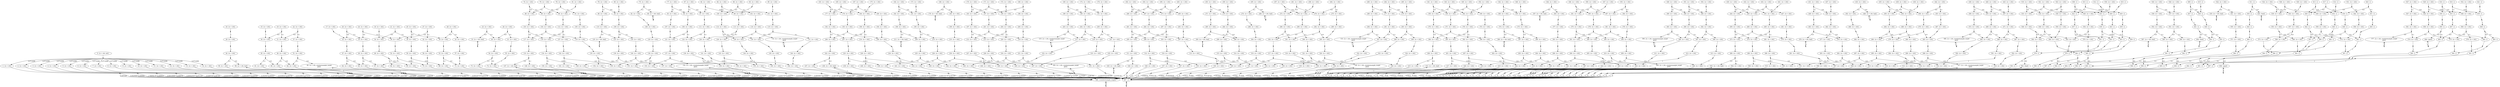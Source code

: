 digraph model {
	0 [ label = "0: {(c < 20), init}" ];
	1 [ label = "1: {(c < 20)}" ];
	2 [ label = "2: {(c < 20)}" ];
	3 [ label = "3: {(c < 20)}" ];
	4 [ label = "4: {(c < 20)}" ];
	5 [ label = "5: {(c < 20)}" ];
	6 [ label = "6: {(c < 20)}" ];
	7 [ label = "7: {(c < 20)}" ];
	8 [ label = "8: {(c < 20)}" ];
	9 [ label = "9: {(c < 20)}" ];
	10 [ label = "10: {(c < 20)}" ];
	11 [ label = "11: {(c < 20)}" ];
	12 [ label = "12: {(c < 20)}" ];
	13 [ label = "13: {(c < 20)}" ];
	14 [ label = "14: {(c < 20)}" ];
	15 [ label = "15: {(c < 20)}" ];
	16 [ label = "16: {(c < 20)}" ];
	17 [ label = "17: {(c < 20)}" ];
	18 [ label = "18: {(c < 20)}" ];
	19 [ label = "19: {(c < 20)}" ];
	20 [ label = "20: {(c < 20)}" ];
	21 [ label = "21: {(c < 20)}" ];
	22 [ label = "22: {(c < 20)}" ];
	23 [ label = "23: {(c < 20)}" ];
	24 [ label = "24: {(c < 20)}" ];
	25 [ label = "25: {(c < 20)}" ];
	26 [ label = "26: {(c < 20)}" ];
	27 [ label = "27: {(c < 20)}" ];
	28 [ label = "28: {(c < 20)}" ];
	29 [ label = "29: {(c < 20)}" ];
	30 [ label = "30: {(c < 20)}" ];
	31 [ label = "31: {(c < 20)}" ];
	32 [ label = "32: {(c < 20)}" ];
	33 [ label = "33: {(c < 20), bad}" ];
	34 [ label = "34: {(c < 20)}" ];
	35 [ label = "35: {(c < 20)}" ];
	36 [ label = "36: {(c < 20)}" ];
	37 [ label = "37: {(c < 20)}" ];
	38 [ label = "38: {(c < 20)}" ];
	39 [ label = "39: {(c < 20)}" ];
	40 [ label = "40: {(c < 20)}" ];
	41 [ label = "41: {(c < 20)}" ];
	42 [ label = "42: {(c < 20)}" ];
	43 [ label = "43: {(c < 20)}" ];
	44 [ label = "44: {(c < 20)}" ];
	45 [ label = "45: {(c < 20)}" ];
	46 [ label = "46: {(c < 20)}" ];
	47 [ label = "47: {(c < 20)}" ];
	48 [ label = "48: {(c < 20)}" ];
	49 [ label = "49: {(c < 20)}" ];
	50 [ label = "50: {(c < 20)}" ];
	51 [ label = "51: {(c < 20)}" ];
	52 [ label = "52: {(c < 20)}" ];
	53 [ label = "53: {(c < 20)}" ];
	54 [ label = "54: {(c < 20)}" ];
	55 [ label = "55: {(c < 20)}" ];
	56 [ label = "56: {(c < 20)}" ];
	57 [ label = "57: {(c < 20)}" ];
	58 [ label = "58: {(c < 20), bad}" ];
	59 [ label = "59: {(c < 20)}" ];
	60 [ label = "60: {(c < 20)}" ];
	61 [ label = "61: {(c < 20)}" ];
	62 [ label = "62: {(c < 20)}" ];
	63 [ label = "63: {(c < 20)}" ];
	64 [ label = "64: {(c < 20)}" ];
	65 [ label = "65: {(c < 20)}" ];
	66 [ label = "66: {(c < 20)}" ];
	67 [ label = "67: {(c < 20)}" ];
	68 [ label = "68: {(c < 20)}" ];
	69 [ label = "69: {(c < 20), counterexample_target
goal}" ];
	70 [ label = "70: {(c < 20)}" ];
	71 [ label = "71: {(c < 20)}" ];
	72 [ label = "72: {(c < 20)}" ];
	73 [ label = "73: {(c < 20)}" ];
	74 [ label = "74: {(c < 20)}" ];
	75 [ label = "75: {(c < 20)}" ];
	76 [ label = "76: {(c < 20)}" ];
	77 [ label = "77: {(c < 20)}" ];
	78 [ label = "78: {(c < 20)}" ];
	79 [ label = "79: {(c < 20)}" ];
	80 [ label = "80: {(c < 20)}" ];
	81 [ label = "81: {(c < 20)}" ];
	82 [ label = "82: {(c < 20)}" ];
	83 [ label = "83: {(c < 20)}" ];
	84 [ label = "84: {(c < 20)}" ];
	85 [ label = "85: {(c < 20)}" ];
	86 [ label = "86: {(c < 20)}" ];
	87 [ label = "87: {(c < 20)}" ];
	88 [ label = "88: {(c < 20)}" ];
	89 [ label = "89: {(c < 20)}" ];
	90 [ label = "90: {(c < 20), bad}" ];
	91 [ label = "91: {(c < 20)}" ];
	92 [ label = "92: {(c < 20)}" ];
	93 [ label = "93: {(c < 20)}" ];
	94 [ label = "94: {(c < 20)}" ];
	95 [ label = "95: {(c < 20)}" ];
	96 [ label = "96: {(c < 20)}" ];
	97 [ label = "97: {(c < 20)}" ];
	98 [ label = "98: {(c < 20)}" ];
	99 [ label = "99: {(c < 20)}" ];
	100 [ label = "100: {(c < 20)}" ];
	101 [ label = "101: {(c < 20)}" ];
	102 [ label = "102: {(c < 20)}" ];
	103 [ label = "103: {(c < 20)}" ];
	104 [ label = "104: {(c < 20)}" ];
	105 [ label = "105: {(c < 20)}" ];
	106 [ label = "106: {(c < 20)}" ];
	107 [ label = "107: {(c < 20)}" ];
	108 [ label = "108: {(c < 20)}" ];
	109 [ label = "109: {(c < 20)}" ];
	110 [ label = "110: {(c < 20)}" ];
	111 [ label = "111: {(c < 20)}" ];
	112 [ label = "112: {(c < 20)}" ];
	113 [ label = "113: {(c < 20)}" ];
	114 [ label = "114: {(c < 20)}" ];
	115 [ label = "115: {(c < 20)}" ];
	116 [ label = "116: {(c < 20)}" ];
	117 [ label = "117: {(c < 20)}" ];
	118 [ label = "118: {(c < 20)}" ];
	119 [ label = "119: {(c < 20)}" ];
	120 [ label = "120: {(c < 20)}" ];
	121 [ label = "121: {(c < 20)}" ];
	122 [ label = "122: {(c < 20)}" ];
	123 [ label = "123: {(c < 20)}" ];
	124 [ label = "124: {(c < 20)}" ];
	125 [ label = "125: {(c < 20), bad}" ];
	126 [ label = "126: {(c < 20)}" ];
	127 [ label = "127: {(c < 20)}" ];
	128 [ label = "128: {(c < 20)}" ];
	129 [ label = "129: {(c < 20)}" ];
	130 [ label = "130: {(c < 20)}" ];
	131 [ label = "131: {(c < 20)}" ];
	132 [ label = "132: {(c < 20), counterexample_target
goal}" ];
	133 [ label = "133: {(c < 20)}" ];
	134 [ label = "134: {(c < 20)}" ];
	135 [ label = "135: {(c < 20)}" ];
	136 [ label = "136: {(c < 20)}" ];
	137 [ label = "137: {(c < 20)}" ];
	138 [ label = "138: {(c < 20)}" ];
	139 [ label = "139: {(c < 20)}" ];
	140 [ label = "140: {(c < 20)}" ];
	141 [ label = "141: {(c < 20)}" ];
	142 [ label = "142: {(c < 20)}" ];
	143 [ label = "143: {(c < 20)}" ];
	144 [ label = "144: {(c < 20)}" ];
	145 [ label = "145: {(c < 20)}" ];
	146 [ label = "146: {(c < 20)}" ];
	147 [ label = "147: {(c < 20), bad}" ];
	148 [ label = "148: {(c < 20)}" ];
	149 [ label = "149: {(c < 20)}" ];
	150 [ label = "150: {(c < 20)}" ];
	151 [ label = "151: {(c < 20)}" ];
	152 [ label = "152: {(c < 20)}" ];
	153 [ label = "153: {(c < 20)}" ];
	154 [ label = "154: {(c < 20), counterexample_target
goal}" ];
	155 [ label = "155: {(c < 20)}" ];
	156 [ label = "156: {(c < 20)}" ];
	157 [ label = "157: {(c < 20)}" ];
	158 [ label = "158: {(c < 20)}" ];
	159 [ label = "159: {(c < 20)}" ];
	160 [ label = "160: {(c < 20)}" ];
	161 [ label = "161: {(c < 20)}" ];
	162 [ label = "162: {(c < 20)}" ];
	163 [ label = "163: {(c < 20)}" ];
	164 [ label = "164: {(c < 20)}" ];
	165 [ label = "165: {(c < 20)}" ];
	166 [ label = "166: {(c < 20)}" ];
	167 [ label = "167: {(c < 20)}" ];
	168 [ label = "168: {(c < 20)}" ];
	169 [ label = "169: {(c < 20)}" ];
	170 [ label = "170: {(c < 20)}" ];
	171 [ label = "171: {(c < 20)}" ];
	172 [ label = "172: {(c < 20)}" ];
	173 [ label = "173: {(c < 20)}" ];
	174 [ label = "174: {(c < 20)}" ];
	175 [ label = "175: {(c < 20)}" ];
	176 [ label = "176: {(c < 20)}" ];
	177 [ label = "177: {(c < 20)}" ];
	178 [ label = "178: {(c < 20)}" ];
	179 [ label = "179: {(c < 20), bad}" ];
	180 [ label = "180: {(c < 20)}" ];
	181 [ label = "181: {(c < 20)}" ];
	182 [ label = "182: {(c < 20)}" ];
	183 [ label = "183: {(c < 20)}" ];
	184 [ label = "184: {(c < 20)}" ];
	185 [ label = "185: {(c < 20)}" ];
	186 [ label = "186: {(c < 20)}" ];
	187 [ label = "187: {(c < 20)}" ];
	188 [ label = "188: {(c < 20)}" ];
	189 [ label = "189: {(c < 20)}" ];
	190 [ label = "190: {(c < 20)}" ];
	191 [ label = "191: {(c < 20)}" ];
	192 [ label = "192: {(c < 20)}" ];
	193 [ label = "193: {(c < 20)}" ];
	194 [ label = "194: {(c < 20)}" ];
	195 [ label = "195: {(c < 20)}" ];
	196 [ label = "196: {(c < 20)}" ];
	197 [ label = "197: {(c < 20)}" ];
	198 [ label = "198: {(c < 20)}" ];
	199 [ label = "199: {(c < 20)}" ];
	200 [ label = "200: {(c < 20)}" ];
	201 [ label = "201: {(c < 20)}" ];
	202 [ label = "202: {(c < 20)}" ];
	203 [ label = "203: {(c < 20)}" ];
	204 [ label = "204: {(c < 20)}" ];
	205 [ label = "205: {(c < 20)}" ];
	206 [ label = "206: {(c < 20)}" ];
	207 [ label = "207: {(c < 20)}" ];
	208 [ label = "208: {(c < 20)}" ];
	209 [ label = "209: {(c < 20)}" ];
	210 [ label = "210: {(c < 20)}" ];
	211 [ label = "211: {(c < 20), bad}" ];
	212 [ label = "212: {(c < 20)}" ];
	213 [ label = "213: {(c < 20)}" ];
	214 [ label = "214: {(c < 20)}" ];
	215 [ label = "215: {(c < 20)}" ];
	216 [ label = "216: {(c < 20)}" ];
	217 [ label = "217: {(c < 20)}" ];
	218 [ label = "218: {(c < 20)}" ];
	219 [ label = "219: {(c < 20), counterexample_target
goal}" ];
	220 [ label = "220: {(c < 20)}" ];
	221 [ label = "221: {(c < 20)}" ];
	222 [ label = "222: {(c < 20)}" ];
	223 [ label = "223: {(c < 20)}" ];
	224 [ label = "224: {(c < 20)}" ];
	225 [ label = "225: {(c < 20)}" ];
	226 [ label = "226: {(c < 20)}" ];
	227 [ label = "227: {(c < 20)}" ];
	228 [ label = "228: {(c < 20)}" ];
	229 [ label = "229: {(c < 20)}" ];
	230 [ label = "230: {(c < 20)}" ];
	231 [ label = "231: {(c < 20)}" ];
	232 [ label = "232: {(c < 20)}" ];
	233 [ label = "233: {(c < 20)}" ];
	234 [ label = "234: {(c < 20)}" ];
	235 [ label = "235: {(c < 20)}" ];
	236 [ label = "236: {(c < 20), bad}" ];
	237 [ label = "237: {(c < 20)}" ];
	238 [ label = "238: {(c < 20)}" ];
	239 [ label = "239: {(c < 20)}" ];
	240 [ label = "240: {(c < 20)}" ];
	241 [ label = "241: {(c < 20)}" ];
	242 [ label = "242: {(c < 20)}" ];
	243 [ label = "243: {(c < 20)}" ];
	244 [ label = "244: {(c < 20)}" ];
	245 [ label = "245: {(c < 20)}" ];
	246 [ label = "246: {(c < 20)}" ];
	247 [ label = "247: {(c < 20)}" ];
	248 [ label = "248: {(c < 20)}" ];
	249 [ label = "249: {(c < 20)}" ];
	250 [ label = "250: {(c < 20), counterexample_target
goal}" ];
	251 [ label = "251: {(c < 20)}" ];
	252 [ label = "252: {(c < 20)}" ];
	253 [ label = "253: {(c < 20)}" ];
	254 [ label = "254: {(c < 20)}" ];
	255 [ label = "255: {(c < 20)}" ];
	256 [ label = "256: {(c < 20)}" ];
	257 [ label = "257: {(c < 20)}" ];
	258 [ label = "258: {(c < 20)}" ];
	259 [ label = "259: {(c < 20)}" ];
	260 [ label = "260: {(c < 20)}" ];
	261 [ label = "261: {(c < 20)}" ];
	262 [ label = "262: {(c < 20)}" ];
	263 [ label = "263: {(c < 20)}" ];
	264 [ label = "264: {(c < 20)}" ];
	265 [ label = "265: {(c < 20)}" ];
	266 [ label = "266: {(c < 20)}" ];
	267 [ label = "267: {(c < 20)}" ];
	268 [ label = "268: {(c < 20), bad}" ];
	269 [ label = "269: {(c < 20)}" ];
	270 [ label = "270: {(c < 20)}" ];
	271 [ label = "271: {(c < 20)}" ];
	272 [ label = "272: {(c < 20)}" ];
	273 [ label = "273: {(c < 20)}" ];
	274 [ label = "274: {(c < 20)}" ];
	275 [ label = "275: {(c < 20)}" ];
	276 [ label = "276: {(c < 20)}" ];
	277 [ label = "277: {(c < 20)}" ];
	278 [ label = "278: {(c < 20)}" ];
	279 [ label = "279: {(c < 20)}" ];
	280 [ label = "280: {(c < 20)}" ];
	281 [ label = "281: {(c < 20)}" ];
	282 [ label = "282: {(c < 20)}" ];
	283 [ label = "283: {(c < 20)}" ];
	284 [ label = "284: {(c < 20)}" ];
	285 [ label = "285: {(c < 20)}" ];
	286 [ label = "286: {(c < 20)}" ];
	287 [ label = "287: {(c < 20)}" ];
	288 [ label = "288: {(c < 20)}" ];
	289 [ label = "289: {(c < 20)}" ];
	290 [ label = "290: {(c < 20)}" ];
	291 [ label = "291: {(c < 20)}" ];
	292 [ label = "292: {(c < 20)}" ];
	293 [ label = "293: {(c < 20)}" ];
	294 [ label = "294: {(c < 20)}" ];
	295 [ label = "295: {(c < 20)}" ];
	296 [ label = "296: {(c < 20)}" ];
	297 [ label = "297: {(c < 20)}" ];
	298 [ label = "298: {(c < 20)}" ];
	299 [ label = "299: {(c < 20)}" ];
	300 [ label = "300: {(c < 20), bad}" ];
	301 [ label = "301: {(c < 20)}" ];
	302 [ label = "302: {(c < 20)}" ];
	303 [ label = "303: {(c < 20)}" ];
	304 [ label = "304: {(c < 20)}" ];
	305 [ label = "305: {(c < 20)}" ];
	306 [ label = "306: {(c < 20)}" ];
	307 [ label = "307: {(c < 20)}" ];
	308 [ label = "308: {(c < 20)}" ];
	309 [ label = "309: {(c < 20)}" ];
	310 [ label = "310: {(c < 20), counterexample_target
goal}" ];
	311 [ label = "311: {(c < 20)}" ];
	312 [ label = "312: {(c < 20)}" ];
	313 [ label = "313: {(c < 20)}" ];
	314 [ label = "314: {(c < 20)}" ];
	315 [ label = "315: {(c < 20)}" ];
	316 [ label = "316: {(c < 20)}" ];
	317 [ label = "317: {(c < 20)}" ];
	318 [ label = "318: {(c < 20)}" ];
	319 [ label = "319: {(c < 20)}" ];
	320 [ label = "320: {(c < 20)}" ];
	321 [ label = "321: {(c < 20)}" ];
	322 [ label = "322: {(c < 20)}" ];
	323 [ label = "323: {(c < 20)}" ];
	324 [ label = "324: {(c < 20)}" ];
	325 [ label = "325: {(c < 20), bad}" ];
	326 [ label = "326: {(c < 20)}" ];
	327 [ label = "327: {(c < 20)}" ];
	328 [ label = "328: {(c < 20)}" ];
	329 [ label = "329: {(c < 20)}" ];
	330 [ label = "330: {(c < 20)}" ];
	331 [ label = "331: {(c < 20)}" ];
	332 [ label = "332: {(c < 20)}" ];
	333 [ label = "333: {(c < 20)}" ];
	334 [ label = "334: {(c < 20)}" ];
	335 [ label = "335: {(c < 20)}" ];
	336 [ label = "336: {(c < 20)}" ];
	337 [ label = "337: {(c < 20)}" ];
	338 [ label = "338: {(c < 20)}" ];
	339 [ label = "339: {(c < 20), counterexample_target
goal}" ];
	340 [ label = "340: {(c < 20)}" ];
	341 [ label = "341: {(c < 20)}" ];
	342 [ label = "342: {(c < 20)}" ];
	343 [ label = "343: {(c < 20)}" ];
	344 [ label = "344: {(c < 20)}" ];
	345 [ label = "345: {(c < 20)}" ];
	346 [ label = "346: {(c < 20)}" ];
	347 [ label = "347: {(c < 20)}" ];
	348 [ label = "348: {(c < 20)}" ];
	349 [ label = "349: {(c < 20)}" ];
	350 [ label = "350: {(c < 20)}" ];
	351 [ label = "351: {(c < 20)}" ];
	352 [ label = "352: {(c < 20)}" ];
	353 [ label = "353: {(c < 20)}" ];
	354 [ label = "354: {(c < 20)}" ];
	355 [ label = "355: {(c < 20)}" ];
	356 [ label = "356: {(c < 20)}" ];
	357 [ label = "357: {(c < 20), bad}" ];
	358 [ label = "358: {(c < 20)}" ];
	359 [ label = "359: {(c < 20)}" ];
	360 [ label = "360: {(c < 20)}" ];
	361 [ label = "361: {(c < 20)}" ];
	362 [ label = "362: {(c < 20)}" ];
	363 [ label = "363: {(c < 20)}" ];
	364 [ label = "364: {(c < 20)}" ];
	365 [ label = "365: {(c < 20)}" ];
	366 [ label = "366: {(c < 20)}" ];
	367 [ label = "367: {(c < 20)}" ];
	368 [ label = "368: {(c < 20)}" ];
	369 [ label = "369: {(c < 20)}" ];
	370 [ label = "370: {(c < 20)}" ];
	371 [ label = "371: {(c < 20)}" ];
	372 [ label = "372: {(c < 20)}" ];
	373 [ label = "373: {(c < 20)}" ];
	374 [ label = "374: {(c < 20)}" ];
	375 [ label = "375: {(c < 20)}" ];
	376 [ label = "376: {(c < 20)}" ];
	377 [ label = "377: {(c < 20)}" ];
	378 [ label = "378: {(c < 20)}" ];
	379 [ label = "379: {(c < 20)}" ];
	380 [ label = "380: {(c < 20)}" ];
	381 [ label = "381: {(c < 20)}" ];
	382 [ label = "382: {(c < 20)}" ];
	383 [ label = "383: {(c < 20)}" ];
	384 [ label = "384: {(c < 20)}" ];
	385 [ label = "385: {(c < 20)}" ];
	386 [ label = "386: {(c < 20)}" ];
	387 [ label = "387: {(c < 20)}" ];
	388 [ label = "388: {(c < 20)}" ];
	389 [ label = "389: {(c < 20), bad}" ];
	390 [ label = "390: {(c < 20)}" ];
	391 [ label = "391: {(c < 20)}" ];
	392 [ label = "392: {(c < 20)}" ];
	393 [ label = "393: {(c < 20)}" ];
	394 [ label = "394: {(c < 20)}" ];
	395 [ label = "395: {(c < 20)}" ];
	396 [ label = "396: {(c < 20)}" ];
	397 [ label = "397: {(c < 20)}" ];
	398 [ label = "398: {(c < 20)}" ];
	399 [ label = "399: {(c < 20), counterexample_target
goal}" ];
	400 [ label = "400: {(c < 20)}" ];
	401 [ label = "401: {(c < 20)}" ];
	402 [ label = "402: {(c < 20)}" ];
	403 [ label = "403: {(c < 20)}" ];
	404 [ label = "404: {(c < 20)}" ];
	405 [ label = "405: {(c < 20)}" ];
	406 [ label = "406: {(c < 20)}" ];
	407 [ label = "407: {(c < 20)}" ];
	408 [ label = "408: {(c < 20)}" ];
	409 [ label = "409: {(c < 20)}" ];
	410 [ label = "410: {(c < 20)}" ];
	411 [ label = "411: {(c < 20)}" ];
	412 [ label = "412: {(c < 20)}" ];
	413 [ label = "413: {(c < 20)}" ];
	414 [ label = "414: {(c < 20), bad}" ];
	415 [ label = "415: {(c < 20)}" ];
	416 [ label = "416: {(c < 20)}" ];
	417 [ label = "417: {(c < 20)}" ];
	418 [ label = "418: {(c < 20)}" ];
	419 [ label = "419: {(c < 20)}" ];
	420 [ label = "420: {(c < 20)}" ];
	421 [ label = "421: {(c < 20)}" ];
	422 [ label = "422: {(c < 20)}" ];
	423 [ label = "423: {(c < 20)}" ];
	424 [ label = "424: {(c < 20)}" ];
	425 [ label = "425: {(c < 20)}" ];
	426 [ label = "426: {(c < 20)}" ];
	427 [ label = "427: {(c < 20)}" ];
	428 [ label = "428: {(c < 20), counterexample_target
goal}" ];
	429 [ label = "429: {(c < 20)}" ];
	430 [ label = "430: {(c < 20)}" ];
	431 [ label = "431: {(c < 20)}" ];
	432 [ label = "432: {(c < 20)}" ];
	433 [ label = "433: {(c < 20)}" ];
	434 [ label = "434: {(c < 20)}" ];
	435 [ label = "435: {(c < 20)}" ];
	436 [ label = "436: {(c < 20)}" ];
	437 [ label = "437: {(c < 20)}" ];
	438 [ label = "438: {(c < 20)}" ];
	439 [ label = "439: {(c < 20)}" ];
	440 [ label = "440: {(c < 20)}" ];
	441 [ label = "441: {(c < 20)}" ];
	442 [ label = "442: {(c < 20)}" ];
	443 [ label = "443: {(c < 20)}" ];
	444 [ label = "444: {(c < 20)}" ];
	445 [ label = "445: {(c < 20)}" ];
	446 [ label = "446: {(c < 20), bad}" ];
	447 [ label = "447: {(c < 20)}" ];
	448 [ label = "448: {(c < 20)}" ];
	449 [ label = "449: {(c < 20)}" ];
	450 [ label = "450: {(c < 20)}" ];
	451 [ label = "451: {(c < 20)}" ];
	452 [ label = "452: {(c < 20)}" ];
	453 [ label = "453: {(c < 20)}" ];
	454 [ label = "454: {(c < 20)}" ];
	455 [ label = "455: {(c < 20)}" ];
	456 [ label = "456: {(c < 20)}" ];
	457 [ label = "457: {(c < 20)}" ];
	458 [ label = "458: {(c < 20)}" ];
	459 [ label = "459: {(c < 20)}" ];
	460 [ label = "460: {(c < 20)}" ];
	461 [ label = "461: {(c < 20)}" ];
	462 [ label = "462: {(c < 20)}" ];
	463 [ label = "463: {(c < 20)}" ];
	464 [ label = "464: {(c < 20)}" ];
	465 [ label = "465: {(c < 20)}" ];
	466 [ label = "466: {(c < 20)}" ];
	467 [ label = "467: {(c < 20)}" ];
	468 [ label = "468: {(c < 20)}" ];
	469 [ label = "469: {(c < 20)}" ];
	470 [ label = "470: {(c < 20)}" ];
	471 [ label = "471: {(c < 20)}" ];
	472 [ label = "472: {(c < 20)}" ];
	473 [ label = "473: {(c < 20)}" ];
	474 [ label = "474: {(c < 20)}" ];
	475 [ label = "475: {(c < 20)}" ];
	476 [ label = "476: {(c < 20)}" ];
	477 [ label = "477: {(c < 20)}" ];
	478 [ label = "478: {(c < 20), bad}" ];
	479 [ label = "479: {(c < 20)}" ];
	480 [ label = "480: {(c < 20)}" ];
	481 [ label = "481: {(c < 20)}" ];
	482 [ label = "482: {(c < 20)}" ];
	483 [ label = "483: {(c < 20)}" ];
	484 [ label = "484: {(c < 20)}" ];
	485 [ label = "485: {(c < 20)}" ];
	486 [ label = "486: {(c < 20)}" ];
	487 [ label = "487: {(c < 20)}" ];
	488 [ label = "488: {(c < 20), counterexample_target
goal}" ];
	489 [ label = "489: {(c < 20)}" ];
	490 [ label = "490: {(c < 20)}" ];
	491 [ label = "491: {(c < 20)}" ];
	492 [ label = "492: {(c < 20)}" ];
	493 [ label = "493: {(c < 20)}" ];
	494 [ label = "494: {(c < 20)}" ];
	495 [ label = "495: {(c < 20)}" ];
	496 [ label = "496: {(c < 20)}" ];
	497 [ label = "497: {(c < 20)}" ];
	498 [ label = "498: {(c < 20)}" ];
	499 [ label = "499: {(c < 20)}" ];
	500 [ label = "500: {(c < 20)}" ];
	501 [ label = "501: {(c < 20)}" ];
	502 [ label = "502: {(c < 20)}" ];
	503 [ label = "503: {(c < 20), bad}" ];
	504 [ label = "504: {(c < 20)}" ];
	505 [ label = "505: {(c < 20)}" ];
	506 [ label = "506: {(c < 20)}" ];
	507 [ label = "507: {(c < 20)}" ];
	508 [ label = "508: {(c < 20)}" ];
	509 [ label = "509: {(c < 20)}" ];
	510 [ label = "510: {(c < 20)}" ];
	511 [ label = "511: {(c < 20)}" ];
	512 [ label = "512: {(c < 20)}" ];
	513 [ label = "513: {(c < 20)}" ];
	514 [ label = "514: {(c < 20)}" ];
	515 [ label = "515: {(c < 20)}" ];
	516 [ label = "516: {(c < 20)}" ];
	517 [ label = "517: {(c < 20), counterexample_target
goal}" ];
	518 [ label = "518: {(c < 20)}" ];
	519 [ label = "519: {(c < 20)}" ];
	520 [ label = "520: {(c < 20)}" ];
	521 [ label = "521: {(c < 20)}" ];
	522 [ label = "522: {(c < 20)}" ];
	523 [ label = "523: {(c < 20)}" ];
	524 [ label = "524: {(c < 20)}" ];
	525 [ label = "525: {(c < 20)}" ];
	526 [ label = "526: {(c < 20)}" ];
	527 [ label = "527: {(c < 20)}" ];
	528 [ label = "528: {(c < 20)}" ];
	529 [ label = "529: {(c < 20)}" ];
	530 [ label = "530: {(c < 20)}" ];
	531 [ label = "531: {(c < 20)}" ];
	532 [ label = "532: {(c < 20)}" ];
	533 [ label = "533: {(c < 20)}" ];
	534 [ label = "534: {(c < 20)}" ];
	535 [ label = "535: {(c < 20), bad}" ];
	536 [ label = "536: {(c < 20)}" ];
	537 [ label = "537: {(c < 20)}" ];
	538 [ label = "538: {(c < 20)}" ];
	539 [ label = "539: {(c < 20)}" ];
	540 [ label = "540: {(c < 20)}" ];
	541 [ label = "541: {(c < 20)}" ];
	542 [ label = "542: {(c < 20)}" ];
	543 [ label = "543: {(c < 20)}" ];
	544 [ label = "544: {(c < 20)}" ];
	545 [ label = "545: {(c < 20)}" ];
	546 [ label = "546: {(c < 20)}" ];
	547 [ label = "547: {(c < 20)}" ];
	548 [ label = "548: {(c < 20)}" ];
	549 [ label = "549: {(c < 20)}" ];
	550 [ label = "550: {(c < 20)}" ];
	551 [ label = "551: {(c < 20)}" ];
	552 [ label = "552: {(c < 20)}" ];
	553 [ label = "553: {(c < 20)}" ];
	554 [ label = "554: {(c < 20)}" ];
	555 [ label = "555: {(c < 20)}" ];
	556 [ label = "556: {(c < 20)}" ];
	557 [ label = "557: {(c < 20)}" ];
	558 [ label = "558: {(c < 20)}" ];
	559 [ label = "559: {(c < 20)}" ];
	560 [ label = "560: {(c < 20)}" ];
	561 [ label = "561: {(c < 20)}" ];
	562 [ label = "562: {(c < 20)}" ];
	563 [ label = "563: {(c < 20)}" ];
	564 [ label = "564: {(c < 20)}" ];
	565 [ label = "565: {(c < 20)}" ];
	566 [ label = "566: {(c < 20)}" ];
	567 [ label = "567: {(c < 20), bad}" ];
	568 [ label = "568: {(c < 20)}" ];
	569 [ label = "569: {(c < 20)}" ];
	570 [ label = "570: {(c < 20)}" ];
	571 [ label = "571: {(c < 20)}" ];
	572 [ label = "572: {(c < 20)}" ];
	573 [ label = "573: {(c < 20)}" ];
	574 [ label = "574: {(c < 20)}" ];
	575 [ label = "575: {(c < 20)}" ];
	576 [ label = "576: {(c < 20)}" ];
	577 [ label = "577: {(c < 20), counterexample_target
goal}" ];
	578 [ label = "578: {}" ];
	579 [ label = "579: {}" ];
	580 [ label = "580: {}" ];
	581 [ label = "581: {}" ];
	582 [ label = "582: {}" ];
	583 [ label = "583: {}" ];
	584 [ label = "584: {}" ];
	585 [ label = "585: {}" ];
	586 [ label = "586: {}" ];
	587 [ label = "587: {}" ];
	588 [ label = "588: {}" ];
	589 [ label = "589: {}" ];
	590 [ label = "590: {}" ];
	591 [ label = "591: {}" ];
	592 [ label = "592: {bad}" ];
	593 [ label = "593: {}" ];
	594 [ label = "594: {}" ];
	595 [ label = "595: {}" ];
	596 [ label = "596: {}" ];
	597 [ label = "597: {}" ];
	598 [ label = "598: {}" ];
	599 [ label = "599: {}" ];
	600 [ label = "600: {}" ];
	601 [ label = "601: {}" ];
	602 [ label = "602: {}" ];
	603 [ label = "603: {}" ];
	604 [ label = "604: {}" ];
	605 [ label = "605: {}" ];
	606 [ label = "606: {goal}" ];
	607 [ label = "607: {}" ];
	608 [ label = "608: {}" ];
	609 [ label = "609: {}" ];
	610 [ label = "610: {}" ];
	611 [ label = "611: {}" ];
	612 [ label = "612: {}" ];
	613 [ label = "613: {}" ];
	614 [ label = "614: {}" ];
	615 [ label = "615: {}" ];
	616 [ label = "616: {}" ];
	617 [ label = "617: {}" ];
	618 [ label = "618: {}" ];
	619 [ label = "619: {}" ];
	620 [ label = "620: {}" ];
	621 [ label = "621: {}" ];
	622 [ label = "622: {}" ];
	623 [ label = "623: {}" ];
	624 [ label = "624: {bad}" ];
	625 [ label = "625: {}" ];
	626 [ label = "626: {}" ];
	627 [ label = "627: {}" ];
	628 [ label = "628: {}" ];
	629 [ label = "629: {}" ];
	630 [ label = "630: {}" ];
	631 [ label = "631: {}" ];
	632 [ label = "632: {}" ];
	633 [ label = "633: {}" ];
	634 [ label = "634: {}" ];
	635 [ label = "635: {}" ];
	636 [ label = "636: {}" ];
	637 [ label = "637: {}" ];
	638 [ label = "638: {}" ];
	639 [ label = "639: {}" ];
	640 [ label = "640: {}" ];
	641 [ label = "641: {}" ];
	642 [ label = "642: {}" ];
	643 [ label = "643: {}" ];
	644 [ label = "644: {}" ];
	645 [ label = "645: {}" ];
	646 [ label = "646: {}" ];
	647 [ label = "647: {}" ];
	648 [ label = "648: {}" ];
	649 [ label = "649: {}" ];
	650 [ label = "650: {}" ];
	651 [ label = "651: {}" ];
	652 [ label = "652: {}" ];
	653 [ label = "653: {}" ];
	654 [ label = "654: {}" ];
	655 [ label = "655: {}" ];
	656 [ label = "656: {bad}" ];
	657 [ label = "657: {}" ];
	658 [ label = "658: {}" ];
	659 [ label = "659: {}" ];
	660 [ label = "660: {}" ];
	661 [ label = "661: {}" ];
	662 [ label = "662: {}" ];
	663 [ label = "663: {}" ];
	664 [ label = "664: {}" ];
	665 [ label = "665: {}" ];
	666 [ label = "666: {goal}" ];
	667 [ label = "667: {}" ];
	668 [ label = "668: {counterexample_target}" ];
	"0c0" [shape = "point"];
	0 -> "0c0";
	"0c0" -> 1 [ label= "0.0714286" ];
	"0c0" -> 2 [ label= "0.0714286" ];
	"0c0" -> 3 [ label= "0.0714286" ];
	"0c0" -> 4 [ label= "0.0714286" ];
	"0c0" -> 5 [ label= "0.0714286" ];
	"0c0" -> 6 [ label= "0.0714286" ];
	"0c0" -> 7 [ label= "0.0714286" ];
	"0c0" -> 8 [ label= "0.0714286" ];
	"0c0" -> 9 [ label= "0.0714286" ];
	"0c0" -> 10 [ label= "0.0714286" ];
	"0c0" -> 11 [ label= "0.0714286" ];
	"0c0" -> 12 [ label= "0.0714286" ];
	"0c0" -> 13 [ label= "0.0714286" ];
	"0c0" -> 14 [ label= "0.0714286" ];
	"1c0" [shape = "point"];
	1 -> "1c0";
	"1c0" -> 667 [ label= "0.0025909" ];
	"1c0" -> 668 [ label= "0.997409" ];
	"2c0" [shape = "point"];
	2 -> "2c0";
	"2c0" -> 667 [ label= "1.76859e-05" ];
	"2c0" -> 668 [ label= "0.999982" ];
	"3c0" [shape = "point"];
	3 -> "3c0";
	"3c0" -> 667 [ label= "0.000180887" ];
	"3c0" -> 668 [ label= "0.999819" ];
	"4c0" [shape = "point"];
	4 -> "4c0";
	"4c0" -> 667 [ label= "0.000423537" ];
	"4c0" -> 668 [ label= "0.999576" ];
	"5c0" [shape = "point"];
	5 -> "5c0";
	"5c0" -> 667 [ label= "0.0288749" ];
	"5c0" -> 668 [ label= "0.971125" ];
	"6c0" [shape = "point"];
	6 -> "6c0";
	"6c0" -> 667 [ label= "0.00263858" ];
	"6c0" -> 668 [ label= "0.997361" ];
	"7c0" [shape = "point"];
	7 -> "7c0";
	"7c0" -> 667 [ label= "0.00434875" ];
	"7c0" -> 668 [ label= "0.995651" ];
	"8c0" [shape = "point"];
	8 -> "8c0";
	"8c0" -> 667 [ label= "0.353054" ];
	"8c0" -> 668 [ label= "0.646946" ];
	"9c0" [shape = "point"];
	9 -> "9c0";
	"9c0" -> 667 [ label= "0.0330632" ];
	"9c0" -> 668 [ label= "0.966937" ];
	"10c0" [shape = "point"];
	10 -> "10c0";
	"10c0" -> 667 [ label= "0.0312084" ];
	"10c0" -> 668 [ label= "0.968792" ];
	"11c0" [shape = "point"];
	11 -> "11c0";
	"11c0" -> 667 [ label= "0.0256858" ];
	"11c0" -> 668 [ label= "0.974314" ];
	"12c0" [shape = "point"];
	12 -> "12c0";
	"12c0" -> 667 [ label= "0.107459" ];
	"12c0" -> 668 [ label= "0.892541" ];
	"13c0" [shape = "point"];
	13 -> "13c0";
	"13c0" -> 667 [ label= "0.0556866" ];
	"13c0" -> 668 [ label= "0.944313" ];
	"14c0" [shape = "point"];
	14 -> "14c0";
	"14c0" -> 667 [ label= "0.0505226" ];
	"14c0" -> 668 [ label= "0.949477" ];
	"15c0" [shape = "point"];
	15 -> "15c0";
	"15c0" -> 30 [ label= "1" ];
	"16c0" [shape = "point"];
	16 -> "16c0";
	"16c0" -> 29 [ label= "1" ];
	"17c0" [shape = "point"];
	17 -> "17c0";
	"17c0" -> 32 [ label= "1" ];
	"18c0" [shape = "point"];
	18 -> "18c0";
	"18c0" -> 34 [ label= "1" ];
	"19c0" [shape = "point"];
	19 -> "19c0";
	"19c0" -> 30 [ label= "0.9" ];
	"19c0" -> 31 [ label= "0.1" ];
	"20c0" [shape = "point"];
	20 -> "20c0";
	"20c0" -> 32 [ label= "0.9" ];
	"20c0" -> 35 [ label= "0.1" ];
	"21c0" [shape = "point"];
	21 -> "21c0";
	"21c0" -> 34 [ label= "0.9" ];
	"21c0" -> 36 [ label= "0.1" ];
	"22c0" [shape = "point"];
	22 -> "22c0";
	"22c0" -> 31 [ label= "0.9" ];
	"22c0" -> 37 [ label= "0.1" ];
	"23c0" [shape = "point"];
	23 -> "23c0";
	"23c0" -> 33 [ label= "0.9" ];
	"23c0" -> 40 [ label= "0.1" ];
	"24c0" [shape = "point"];
	24 -> "24c0";
	"24c0" -> 35 [ label= "0.9" ];
	"24c0" -> 38 [ label= "0.1" ];
	"25c0" [shape = "point"];
	25 -> "25c0";
	"25c0" -> 36 [ label= "0.9" ];
	"25c0" -> 39 [ label= "0.1" ];
	"26c0" [shape = "point"];
	26 -> "26c0";
	"26c0" -> 40 [ label= "0.9" ];
	"26c0" -> 41 [ label= "0.1" ];
	"27c0" [shape = "point"];
	27 -> "27c0";
	"27c0" -> 38 [ label= "0.9" ];
	"27c0" -> 42 [ label= "0.1" ];
	"28c0" [shape = "point"];
	28 -> "28c0";
	"28c0" -> 39 [ label= "0.9" ];
	"28c0" -> 43 [ label= "0.1" ];
	"29c0" [shape = "point"];
	29 -> "29c0";
	"29c0" -> 44 [ label= "1" ];
	"30c0" [shape = "point"];
	30 -> "30c0";
	"30c0" -> 45 [ label= "1" ];
	"31c0" [shape = "point"];
	31 -> "31c0";
	"31c0" -> 46 [ label= "1" ];
	"32c0" [shape = "point"];
	32 -> "32c0";
	"32c0" -> 47 [ label= "1" ];
	"33c0" [shape = "point"];
	33 -> "33c0";
	"33c0" -> 33 [ label= "1" ];
	"34c0" [shape = "point"];
	34 -> "34c0";
	"34c0" -> 48 [ label= "1" ];
	"35c0" [shape = "point"];
	35 -> "35c0";
	"35c0" -> 49 [ label= "1" ];
	"36c0" [shape = "point"];
	36 -> "36c0";
	"36c0" -> 50 [ label= "1" ];
	"37c0" [shape = "point"];
	37 -> "37c0";
	"37c0" -> 51 [ label= "1" ];
	"38c0" [shape = "point"];
	38 -> "38c0";
	"38c0" -> 52 [ label= "1" ];
	"39c0" [shape = "point"];
	39 -> "39c0";
	"39c0" -> 53 [ label= "1" ];
	"40c0" [shape = "point"];
	40 -> "40c0";
	"40c0" -> 54 [ label= "1" ];
	"41c0" [shape = "point"];
	41 -> "41c0";
	"41c0" -> 55 [ label= "1" ];
	"42c0" [shape = "point"];
	42 -> "42c0";
	"42c0" -> 56 [ label= "1" ];
	"43c0" [shape = "point"];
	43 -> "43c0";
	"43c0" -> 57 [ label= "1" ];
	"44c0" [shape = "point"];
	44 -> "44c0";
	"44c0" -> 58 [ label= "0.9" ];
	"44c0" -> 59 [ label= "0.1" ];
	"45c0" [shape = "point"];
	45 -> "45c0";
	"45c0" -> 60 [ label= "0.9" ];
	"45c0" -> 61 [ label= "0.1" ];
	"46c0" [shape = "point"];
	46 -> "46c0";
	"46c0" -> 60 [ label= "0.1" ];
	"46c0" -> 62 [ label= "0.9" ];
	"47c0" [shape = "point"];
	47 -> "47c0";
	"47c0" -> 63 [ label= "0.9" ];
	"47c0" -> 64 [ label= "0.1" ];
	"48c0" [shape = "point"];
	48 -> "48c0";
	"48c0" -> 65 [ label= "0.9" ];
	"48c0" -> 66 [ label= "0.1" ];
	"49c0" [shape = "point"];
	49 -> "49c0";
	"49c0" -> 63 [ label= "0.1" ];
	"49c0" -> 67 [ label= "0.9" ];
	"50c0" [shape = "point"];
	50 -> "50c0";
	"50c0" -> 65 [ label= "0.1" ];
	"50c0" -> 68 [ label= "0.9" ];
	"51c0" [shape = "point"];
	51 -> "51c0";
	"51c0" -> 62 [ label= "0.1" ];
	"51c0" -> 69 [ label= "0.9" ];
	"52c0" [shape = "point"];
	52 -> "52c0";
	"52c0" -> 67 [ label= "0.1" ];
	"52c0" -> 70 [ label= "0.9" ];
	"53c0" [shape = "point"];
	53 -> "53c0";
	"53c0" -> 68 [ label= "0.1" ];
	"53c0" -> 71 [ label= "0.9" ];
	"54c0" [shape = "point"];
	54 -> "54c0";
	"54c0" -> 72 [ label= "0.9" ];
	"54c0" -> 73 [ label= "0.1" ];
	"55c0" [shape = "point"];
	55 -> "55c0";
	"55c0" -> 72 [ label= "1" ];
	"56c0" [shape = "point"];
	56 -> "56c0";
	"56c0" -> 70 [ label= "1" ];
	"57c0" [shape = "point"];
	57 -> "57c0";
	"57c0" -> 71 [ label= "1" ];
	"58c0" [shape = "point"];
	58 -> "58c0";
	"58c0" -> 58 [ label= "1" ];
	"59c0" [shape = "point"];
	59 -> "59c0";
	"59c0" -> 667 [ label= "0.00176859" ];
	"59c0" -> 668 [ label= "0.998231" ];
	"60c0" [shape = "point"];
	60 -> "60c0";
	"60c0" -> 667 [ label= "0.0250324" ];
	"60c0" -> 668 [ label= "0.974968" ];
	"61c0" [shape = "point"];
	61 -> "61c0";
	"61c0" -> 667 [ label= "0.017881" ];
	"61c0" -> 668 [ label= "0.982119" ];
	"62c0" [shape = "point"];
	62 -> "62c0";
	"62c0" -> 667 [ label= "0.31805" ];
	"62c0" -> 668 [ label= "0.68195" ];
	"63c0" [shape = "point"];
	63 -> "63c0";
	"63c0" -> 667 [ label= "0.000226736" ];
	"63c0" -> 668 [ label= "0.999773" ];
	"64c0" [shape = "point"];
	64 -> "64c0";
	"64c0" -> 667 [ label= "0.000130718" ];
	"64c0" -> 668 [ label= "0.999869" ];
	"65c0" [shape = "point"];
	65 -> "65c0";
	"65c0" -> 667 [ label= "0.00251784" ];
	"65c0" -> 668 [ label= "0.997482" ];
	"66c0" [shape = "point"];
	66 -> "66c0";
	"66c0" -> 667 [ label= "0.000151026" ];
	"66c0" -> 668 [ label= "0.999849" ];
	"67c0" [shape = "point"];
	67 -> "67c0";
	"67c0" -> 667 [ label= "0.0292923" ];
	"67c0" -> 668 [ label= "0.970708" ];
	"68c0" [shape = "point"];
	68 -> "68c0";
	"68c0" -> 667 [ label= "0.025228" ];
	"68c0" -> 668 [ label= "0.974772" ];
	"69c0" [shape = "point"];
	69 -> "69c0";
	"69c0" -> 69 [ label= "1" ];
	"70c0" [shape = "point"];
	70 -> "70c0";
	"70c0" -> 667 [ label= "0.0796478" ];
	"70c0" -> 668 [ label= "0.920352" ];
	"71c0" [shape = "point"];
	71 -> "71c0";
	"71c0" -> 667 [ label= "0.0530243" ];
	"71c0" -> 668 [ label= "0.946976" ];
	"72c0" [shape = "point"];
	72 -> "72c0";
	"72c0" -> 667 [ label= "0.357763" ];
	"72c0" -> 668 [ label= "0.642237" ];
	"73c0" [shape = "point"];
	73 -> "73c0";
	"73c0" -> 667 [ label= "0.0864499" ];
	"73c0" -> 668 [ label= "0.91355" ];
	"74c0" [shape = "point"];
	74 -> "74c0";
	"74c0" -> 88 [ label= "0.9" ];
	"74c0" -> 89 [ label= "0.1" ];
	"75c0" [shape = "point"];
	75 -> "75c0";
	"75c0" -> 90 [ label= "0.9" ];
	"75c0" -> 92 [ label= "0.1" ];
	"76c0" [shape = "point"];
	76 -> "76c0";
	"76c0" -> 89 [ label= "0.9" ];
	"76c0" -> 91 [ label= "0.1" ];
	"77c0" [shape = "point"];
	77 -> "77c0";
	"77c0" -> 93 [ label= "0.1" ];
	"77c0" -> 94 [ label= "0.9" ];
	"78c0" [shape = "point"];
	78 -> "78c0";
	"78c0" -> 95 [ label= "0.9" ];
	"78c0" -> 96 [ label= "0.1" ];
	"79c0" [shape = "point"];
	79 -> "79c0";
	"79c0" -> 88 [ label= "0.1" ];
	"79c0" -> 98 [ label= "0.9" ];
	"80c0" [shape = "point"];
	80 -> "80c0";
	"80c0" -> 95 [ label= "1" ];
	"81c0" [shape = "point"];
	81 -> "81c0";
	"81c0" -> 98 [ label= "1" ];
	"82c0" [shape = "point"];
	82 -> "82c0";
	"82c0" -> 97 [ label= "0.1" ];
	"82c0" -> 99 [ label= "0.9" ];
	"83c0" [shape = "point"];
	83 -> "83c0";
	"83c0" -> 99 [ label= "1" ];
	"84c0" [shape = "point"];
	84 -> "84c0";
	"84c0" -> 100 [ label= "0.1" ];
	"84c0" -> 101 [ label= "0.9" ];
	"85c0" [shape = "point"];
	85 -> "85c0";
	"85c0" -> 101 [ label= "1" ];
	"86c0" [shape = "point"];
	86 -> "86c0";
	"86c0" -> 100 [ label= "0.9" ];
	"86c0" -> 102 [ label= "0.1" ];
	"87c0" [shape = "point"];
	87 -> "87c0";
	"87c0" -> 94 [ label= "0.1" ];
	"87c0" -> 97 [ label= "0.9" ];
	"88c0" [shape = "point"];
	88 -> "88c0";
	"88c0" -> 103 [ label= "1" ];
	"89c0" [shape = "point"];
	89 -> "89c0";
	"89c0" -> 104 [ label= "1" ];
	"90c0" [shape = "point"];
	90 -> "90c0";
	"90c0" -> 90 [ label= "1" ];
	"91c0" [shape = "point"];
	91 -> "91c0";
	"91c0" -> 105 [ label= "1" ];
	"92c0" [shape = "point"];
	92 -> "92c0";
	"92c0" -> 106 [ label= "1" ];
	"93c0" [shape = "point"];
	93 -> "93c0";
	"93c0" -> 107 [ label= "1" ];
	"94c0" [shape = "point"];
	94 -> "94c0";
	"94c0" -> 108 [ label= "1" ];
	"95c0" [shape = "point"];
	95 -> "95c0";
	"95c0" -> 109 [ label= "1" ];
	"96c0" [shape = "point"];
	96 -> "96c0";
	"96c0" -> 110 [ label= "1" ];
	"97c0" [shape = "point"];
	97 -> "97c0";
	"97c0" -> 111 [ label= "1" ];
	"98c0" [shape = "point"];
	98 -> "98c0";
	"98c0" -> 112 [ label= "1" ];
	"99c0" [shape = "point"];
	99 -> "99c0";
	"99c0" -> 113 [ label= "1" ];
	"100c0" [shape = "point"];
	100 -> "100c0";
	"100c0" -> 114 [ label= "1" ];
	"101c0" [shape = "point"];
	101 -> "101c0";
	"101c0" -> 115 [ label= "1" ];
	"102c0" [shape = "point"];
	102 -> "102c0";
	"102c0" -> 116 [ label= "1" ];
	"103c0" [shape = "point"];
	103 -> "103c0";
	"103c0" -> 117 [ label= "0.9" ];
	"103c0" -> 118 [ label= "0.1" ];
	"104c0" [shape = "point"];
	104 -> "104c0";
	"104c0" -> 117 [ label= "0.1" ];
	"104c0" -> 119 [ label= "0.9" ];
	"105c0" [shape = "point"];
	105 -> "105c0";
	"105c0" -> 119 [ label= "1" ];
	"106c0" [shape = "point"];
	106 -> "106c0";
	"106c0" -> 120 [ label= "1" ];
	"107c0" [shape = "point"];
	107 -> "107c0";
	"107c0" -> 121 [ label= "1" ];
	"108c0" [shape = "point"];
	108 -> "108c0";
	"108c0" -> 121 [ label= "0.9" ];
	"108c0" -> 122 [ label= "0.1" ];
	"109c0" [shape = "point"];
	109 -> "109c0";
	"109c0" -> 123 [ label= "0.9" ];
	"109c0" -> 124 [ label= "0.1" ];
	"110c0" [shape = "point"];
	110 -> "110c0";
	"110c0" -> 123 [ label= "0.1" ];
	"110c0" -> 125 [ label= "0.9" ];
	"111c0" [shape = "point"];
	111 -> "111c0";
	"111c0" -> 122 [ label= "0.9" ];
	"111c0" -> 126 [ label= "0.1" ];
	"112c0" [shape = "point"];
	112 -> "112c0";
	"112c0" -> 118 [ label= "0.9" ];
	"112c0" -> 127 [ label= "0.1" ];
	"113c0" [shape = "point"];
	113 -> "113c0";
	"113c0" -> 126 [ label= "0.9" ];
	"113c0" -> 128 [ label= "0.1" ];
	"114c0" [shape = "point"];
	114 -> "114c0";
	"114c0" -> 129 [ label= "0.9" ];
	"114c0" -> 130 [ label= "0.1" ];
	"115c0" [shape = "point"];
	115 -> "115c0";
	"115c0" -> 130 [ label= "0.9" ];
	"115c0" -> 131 [ label= "0.1" ];
	"116c0" [shape = "point"];
	116 -> "116c0";
	"116c0" -> 129 [ label= "0.1" ];
	"116c0" -> 132 [ label= "0.9" ];
	"117c0" [shape = "point"];
	117 -> "117c0";
	"117c0" -> 133 [ label= "1" ];
	"118c0" [shape = "point"];
	118 -> "118c0";
	"118c0" -> 134 [ label= "1" ];
	"119c0" [shape = "point"];
	119 -> "119c0";
	"119c0" -> 135 [ label= "1" ];
	"120c0" [shape = "point"];
	120 -> "120c0";
	"120c0" -> 136 [ label= "1" ];
	"121c0" [shape = "point"];
	121 -> "121c0";
	"121c0" -> 137 [ label= "1" ];
	"122c0" [shape = "point"];
	122 -> "122c0";
	"122c0" -> 138 [ label= "1" ];
	"123c0" [shape = "point"];
	123 -> "123c0";
	"123c0" -> 139 [ label= "1" ];
	"124c0" [shape = "point"];
	124 -> "124c0";
	"124c0" -> 140 [ label= "1" ];
	"125c0" [shape = "point"];
	125 -> "125c0";
	"125c0" -> 125 [ label= "1" ];
	"126c0" [shape = "point"];
	126 -> "126c0";
	"126c0" -> 141 [ label= "1" ];
	"127c0" [shape = "point"];
	127 -> "127c0";
	"127c0" -> 142 [ label= "1" ];
	"128c0" [shape = "point"];
	128 -> "128c0";
	"128c0" -> 143 [ label= "1" ];
	"129c0" [shape = "point"];
	129 -> "129c0";
	"129c0" -> 144 [ label= "1" ];
	"130c0" [shape = "point"];
	130 -> "130c0";
	"130c0" -> 145 [ label= "1" ];
	"131c0" [shape = "point"];
	131 -> "131c0";
	"131c0" -> 146 [ label= "1" ];
	"132c0" [shape = "point"];
	132 -> "132c0";
	"132c0" -> 132 [ label= "1" ];
	"133c0" [shape = "point"];
	133 -> "133c0";
	"133c0" -> 147 [ label= "0.9" ];
	"133c0" -> 148 [ label= "0.1" ];
	"134c0" [shape = "point"];
	134 -> "134c0";
	"134c0" -> 149 [ label= "0.9" ];
	"134c0" -> 150 [ label= "0.1" ];
	"135c0" [shape = "point"];
	135 -> "135c0";
	"135c0" -> 151 [ label= "0.9" ];
	"135c0" -> 152 [ label= "0.1" ];
	"136c0" [shape = "point"];
	136 -> "136c0";
	"136c0" -> 151 [ label= "0.1" ];
	"136c0" -> 153 [ label= "0.9" ];
	"137c0" [shape = "point"];
	137 -> "137c0";
	"137c0" -> 153 [ label= "0.1" ];
	"137c0" -> 154 [ label= "0.9" ];
	"138c0" [shape = "point"];
	138 -> "138c0";
	"138c0" -> 155 [ label= "0.9" ];
	"138c0" -> 156 [ label= "0.1" ];
	"139c0" [shape = "point"];
	139 -> "139c0";
	"139c0" -> 149 [ label= "0.1" ];
	"139c0" -> 157 [ label= "0.9" ];
	"140c0" [shape = "point"];
	140 -> "140c0";
	"140c0" -> 158 [ label= "0.9" ];
	"140c0" -> 159 [ label= "0.1" ];
	"141c0" [shape = "point"];
	141 -> "141c0";
	"141c0" -> 157 [ label= "0.1" ];
	"141c0" -> 160 [ label= "0.9" ];
	"142c0" [shape = "point"];
	142 -> "142c0";
	"142c0" -> 159 [ label= "0.9" ];
	"142c0" -> 161 [ label= "0.1" ];
	"143c0" [shape = "point"];
	143 -> "143c0";
	"143c0" -> 158 [ label= "0.1" ];
	"143c0" -> 162 [ label= "0.9" ];
	"144c0" [shape = "point"];
	144 -> "144c0";
	"144c0" -> 155 [ label= "1" ];
	"145c0" [shape = "point"];
	145 -> "145c0";
	"145c0" -> 160 [ label= "1" ];
	"146c0" [shape = "point"];
	146 -> "146c0";
	"146c0" -> 162 [ label= "1" ];
	"147c0" [shape = "point"];
	147 -> "147c0";
	"147c0" -> 147 [ label= "1" ];
	"148c0" [shape = "point"];
	148 -> "148c0";
	"148c0" -> 667 [ label= "0.00126102" ];
	"148c0" -> 668 [ label= "0.998739" ];
	"149c0" [shape = "point"];
	149 -> "149c0";
	"149c0" -> 667 [ label= "0.00018351" ];
	"149c0" -> 668 [ label= "0.999816" ];
	"150c0" [shape = "point"];
	150 -> "150c0";
	"150c0" -> 667 [ label= "7.10005e-05" ];
	"150c0" -> 668 [ label= "0.999929" ];
	"151c0" [shape = "point"];
	151 -> "151c0";
	"151c0" -> 667 [ label= "0.0204023" ];
	"151c0" -> 668 [ label= "0.979598" ];
	"152c0" [shape = "point"];
	152 -> "152c0";
	"152c0" -> 667 [ label= "0.0127496" ];
	"152c0" -> 668 [ label= "0.98725" ];
	"153c0" [shape = "point"];
	153 -> "153c0";
	"153c0" -> 667 [ label= "0.275871" ];
	"153c0" -> 668 [ label= "0.724129" ];
	"154c0" [shape = "point"];
	154 -> "154c0";
	"154c0" -> 154 [ label= "1" ];
	"155c0" [shape = "point"];
	155 -> "155c0";
	"155c0" -> 667 [ label= "0.320158" ];
	"155c0" -> 668 [ label= "0.679842" ];
	"156c0" [shape = "point"];
	156 -> "156c0";
	"156c0" -> 667 [ label= "0.0855981" ];
	"156c0" -> 668 [ label= "0.914402" ];
	"157c0" [shape = "point"];
	157 -> "157c0";
	"157c0" -> 667 [ label= "0.0251725" ];
	"157c0" -> 668 [ label= "0.974827" ];
	"158c0" [shape = "point"];
	158 -> "158c0";
	"158c0" -> 667 [ label= "0.0194249" ];
	"158c0" -> 668 [ label= "0.980575" ];
	"159c0" [shape = "point"];
	159 -> "159c0";
	"159c0" -> 667 [ label= "0.0019766" ];
	"159c0" -> 668 [ label= "0.998023" ];
	"160c0" [shape = "point"];
	160 -> "160c0";
	"160c0" -> 667 [ label= "0.0581489" ];
	"160c0" -> 668 [ label= "0.941851" ];
	"161c0" [shape = "point"];
	161 -> "161c0";
	"161c0" -> 667 [ label= "8.67312e-05" ];
	"161c0" -> 668 [ label= "0.999913" ];
	"162c0" [shape = "point"];
	162 -> "162c0";
	"162c0" -> 667 [ label= "0.0350169" ];
	"162c0" -> 668 [ label= "0.964983" ];
	"163c0" [shape = "point"];
	163 -> "163c0";
	"163c0" -> 177 [ label= "0.9" ];
	"163c0" -> 178 [ label= "0.1" ];
	"164c0" [shape = "point"];
	164 -> "164c0";
	"164c0" -> 181 [ label= "0.9" ];
	"164c0" -> 182 [ label= "0.1" ];
	"165c0" [shape = "point"];
	165 -> "165c0";
	"165c0" -> 177 [ label= "0.1" ];
	"165c0" -> 184 [ label= "0.9" ];
	"166c0" [shape = "point"];
	166 -> "166c0";
	"166c0" -> 179 [ label= "0.9" ];
	"166c0" -> 185 [ label= "0.1" ];
	"167c0" [shape = "point"];
	167 -> "167c0";
	"167c0" -> 178 [ label= "0.9" ];
	"167c0" -> 180 [ label= "0.1" ];
	"168c0" [shape = "point"];
	168 -> "168c0";
	"168c0" -> 186 [ label= "0.1" ];
	"168c0" -> 187 [ label= "0.9" ];
	"169c0" [shape = "point"];
	169 -> "169c0";
	"169c0" -> 188 [ label= "0.9" ];
	"169c0" -> 189 [ label= "0.1" ];
	"170c0" [shape = "point"];
	170 -> "170c0";
	"170c0" -> 183 [ label= "0.9" ];
	"170c0" -> 187 [ label= "0.1" ];
	"171c0" [shape = "point"];
	171 -> "171c0";
	"171c0" -> 183 [ label= "0.1" ];
	"171c0" -> 190 [ label= "0.9" ];
	"172c0" [shape = "point"];
	172 -> "172c0";
	"172c0" -> 190 [ label= "1" ];
	"173c0" [shape = "point"];
	173 -> "173c0";
	"173c0" -> 181 [ label= "1" ];
	"174c0" [shape = "point"];
	174 -> "174c0";
	"174c0" -> 188 [ label= "0.1" ];
	"174c0" -> 191 [ label= "0.9" ];
	"175c0" [shape = "point"];
	175 -> "175c0";
	"175c0" -> 184 [ label= "1" ];
	"176c0" [shape = "point"];
	176 -> "176c0";
	"176c0" -> 191 [ label= "1" ];
	"177c0" [shape = "point"];
	177 -> "177c0";
	"177c0" -> 192 [ label= "1" ];
	"178c0" [shape = "point"];
	178 -> "178c0";
	"178c0" -> 193 [ label= "1" ];
	"179c0" [shape = "point"];
	179 -> "179c0";
	"179c0" -> 179 [ label= "1" ];
	"180c0" [shape = "point"];
	180 -> "180c0";
	"180c0" -> 194 [ label= "1" ];
	"181c0" [shape = "point"];
	181 -> "181c0";
	"181c0" -> 195 [ label= "1" ];
	"182c0" [shape = "point"];
	182 -> "182c0";
	"182c0" -> 196 [ label= "1" ];
	"183c0" [shape = "point"];
	183 -> "183c0";
	"183c0" -> 197 [ label= "1" ];
	"184c0" [shape = "point"];
	184 -> "184c0";
	"184c0" -> 198 [ label= "1" ];
	"185c0" [shape = "point"];
	185 -> "185c0";
	"185c0" -> 199 [ label= "1" ];
	"186c0" [shape = "point"];
	186 -> "186c0";
	"186c0" -> 200 [ label= "1" ];
	"187c0" [shape = "point"];
	187 -> "187c0";
	"187c0" -> 201 [ label= "1" ];
	"188c0" [shape = "point"];
	188 -> "188c0";
	"188c0" -> 202 [ label= "1" ];
	"189c0" [shape = "point"];
	189 -> "189c0";
	"189c0" -> 203 [ label= "1" ];
	"190c0" [shape = "point"];
	190 -> "190c0";
	"190c0" -> 204 [ label= "1" ];
	"191c0" [shape = "point"];
	191 -> "191c0";
	"191c0" -> 205 [ label= "1" ];
	"192c0" [shape = "point"];
	192 -> "192c0";
	"192c0" -> 206 [ label= "0.9" ];
	"192c0" -> 207 [ label= "0.1" ];
	"193c0" [shape = "point"];
	193 -> "193c0";
	"193c0" -> 206 [ label= "0.1" ];
	"193c0" -> 208 [ label= "0.9" ];
	"194c0" [shape = "point"];
	194 -> "194c0";
	"194c0" -> 208 [ label= "1" ];
	"195c0" [shape = "point"];
	195 -> "195c0";
	"195c0" -> 209 [ label= "0.9" ];
	"195c0" -> 210 [ label= "0.1" ];
	"196c0" [shape = "point"];
	196 -> "196c0";
	"196c0" -> 209 [ label= "0.1" ];
	"196c0" -> 211 [ label= "0.9" ];
	"197c0" [shape = "point"];
	197 -> "197c0";
	"197c0" -> 212 [ label= "0.9" ];
	"197c0" -> 213 [ label= "0.1" ];
	"198c0" [shape = "point"];
	198 -> "198c0";
	"198c0" -> 207 [ label= "0.9" ];
	"198c0" -> 214 [ label= "0.1" ];
	"199c0" [shape = "point"];
	199 -> "199c0";
	"199c0" -> 215 [ label= "1" ];
	"200c0" [shape = "point"];
	200 -> "200c0";
	"200c0" -> 216 [ label= "1" ];
	"201c0" [shape = "point"];
	201 -> "201c0";
	"201c0" -> 212 [ label= "0.1" ];
	"201c0" -> 216 [ label= "0.9" ];
	"202c0" [shape = "point"];
	202 -> "202c0";
	"202c0" -> 217 [ label= "0.9" ];
	"202c0" -> 218 [ label= "0.1" ];
	"203c0" [shape = "point"];
	203 -> "203c0";
	"203c0" -> 217 [ label= "0.1" ];
	"203c0" -> 219 [ label= "0.9" ];
	"204c0" [shape = "point"];
	204 -> "204c0";
	"204c0" -> 213 [ label= "0.9" ];
	"204c0" -> 220 [ label= "0.1" ];
	"205c0" [shape = "point"];
	205 -> "205c0";
	"205c0" -> 218 [ label= "0.9" ];
	"205c0" -> 221 [ label= "0.1" ];
	"206c0" [shape = "point"];
	206 -> "206c0";
	"206c0" -> 222 [ label= "1" ];
	"207c0" [shape = "point"];
	207 -> "207c0";
	"207c0" -> 223 [ label= "1" ];
	"208c0" [shape = "point"];
	208 -> "208c0";
	"208c0" -> 224 [ label= "1" ];
	"209c0" [shape = "point"];
	209 -> "209c0";
	"209c0" -> 225 [ label= "1" ];
	"210c0" [shape = "point"];
	210 -> "210c0";
	"210c0" -> 226 [ label= "1" ];
	"211c0" [shape = "point"];
	211 -> "211c0";
	"211c0" -> 211 [ label= "1" ];
	"212c0" [shape = "point"];
	212 -> "212c0";
	"212c0" -> 227 [ label= "1" ];
	"213c0" [shape = "point"];
	213 -> "213c0";
	"213c0" -> 228 [ label= "1" ];
	"214c0" [shape = "point"];
	214 -> "214c0";
	"214c0" -> 229 [ label= "1" ];
	"215c0" [shape = "point"];
	215 -> "215c0";
	"215c0" -> 230 [ label= "1" ];
	"216c0" [shape = "point"];
	216 -> "216c0";
	"216c0" -> 231 [ label= "1" ];
	"217c0" [shape = "point"];
	217 -> "217c0";
	"217c0" -> 232 [ label= "1" ];
	"218c0" [shape = "point"];
	218 -> "218c0";
	"218c0" -> 233 [ label= "1" ];
	"219c0" [shape = "point"];
	219 -> "219c0";
	"219c0" -> 219 [ label= "1" ];
	"220c0" [shape = "point"];
	220 -> "220c0";
	"220c0" -> 234 [ label= "1" ];
	"221c0" [shape = "point"];
	221 -> "221c0";
	"221c0" -> 235 [ label= "1" ];
	"222c0" [shape = "point"];
	222 -> "222c0";
	"222c0" -> 236 [ label= "0.9" ];
	"222c0" -> 237 [ label= "0.1" ];
	"223c0" [shape = "point"];
	223 -> "223c0";
	"223c0" -> 238 [ label= "0.9" ];
	"223c0" -> 239 [ label= "0.1" ];
	"224c0" [shape = "point"];
	224 -> "224c0";
	"224c0" -> 240 [ label= "0.9" ];
	"224c0" -> 241 [ label= "0.1" ];
	"225c0" [shape = "point"];
	225 -> "225c0";
	"225c0" -> 238 [ label= "0.1" ];
	"225c0" -> 242 [ label= "0.9" ];
	"226c0" [shape = "point"];
	226 -> "226c0";
	"226c0" -> 243 [ label= "0.9" ];
	"226c0" -> 244 [ label= "0.1" ];
	"227c0" [shape = "point"];
	227 -> "227c0";
	"227c0" -> 245 [ label= "0.9" ];
	"227c0" -> 246 [ label= "0.1" ];
	"228c0" [shape = "point"];
	228 -> "228c0";
	"228c0" -> 242 [ label= "0.1" ];
	"228c0" -> 247 [ label= "0.9" ];
	"229c0" [shape = "point"];
	229 -> "229c0";
	"229c0" -> 244 [ label= "0.9" ];
	"229c0" -> 248 [ label= "0.1" ];
	"230c0" [shape = "point"];
	230 -> "230c0";
	"230c0" -> 240 [ label= "0.1" ];
	"230c0" -> 249 [ label= "0.9" ];
	"231c0" [shape = "point"];
	231 -> "231c0";
	"231c0" -> 249 [ label= "0.1" ];
	"231c0" -> 250 [ label= "0.9" ];
	"232c0" [shape = "point"];
	232 -> "232c0";
	"232c0" -> 245 [ label= "1" ];
	"233c0" [shape = "point"];
	233 -> "233c0";
	"233c0" -> 247 [ label= "1" ];
	"234c0" [shape = "point"];
	234 -> "234c0";
	"234c0" -> 243 [ label= "0.1" ];
	"234c0" -> 251 [ label= "0.9" ];
	"235c0" [shape = "point"];
	235 -> "235c0";
	"235c0" -> 251 [ label= "1" ];
	"236c0" [shape = "point"];
	236 -> "236c0";
	"236c0" -> 236 [ label= "1" ];
	"237c0" [shape = "point"];
	237 -> "237c0";
	"237c0" -> 667 [ label= "0.0006561" ];
	"237c0" -> 668 [ label= "0.999344" ];
	"238c0" [shape = "point"];
	238 -> "238c0";
	"238c0" -> 667 [ label= "0.000132139" ];
	"238c0" -> 668 [ label= "0.999868" ];
	"239c0" [shape = "point"];
	239 -> "239c0";
	"239c0" -> 667 [ label= "5.9049e-06" ];
	"239c0" -> 668 [ label= "0.999994" ];
	"240c0" [shape = "point"];
	240 -> "240c0";
	"240c0" -> 667 [ label= "0.014823" ];
	"240c0" -> 668 [ label= "0.985177" ];
	"241c0" [shape = "point"];
	241 -> "241c0";
	"241c0" -> 667 [ label= "0.0066339" ];
	"241c0" -> 668 [ label= "0.993366" ];
	"242c0" [shape = "point"];
	242 -> "242c0";
	"242c0" -> 667 [ label= "0.0203753" ];
	"242c0" -> 668 [ label= "0.979625" ];
	"243c0" [shape = "point"];
	243 -> "243c0";
	"243c0" -> 667 [ label= "0.0131327" ];
	"243c0" -> 668 [ label= "0.986867" ];
	"244c0" [shape = "point"];
	244 -> "244c0";
	"244c0" -> 667 [ label= "0.00133982" ];
	"244c0" -> 668 [ label= "0.99866" ];
	"245c0" [shape = "point"];
	245 -> "245c0";
	"245c0" -> 667 [ label= "0.276461" ];
	"245c0" -> 668 [ label= "0.723539" ];
	"246c0" [shape = "point"];
	246 -> "246c0";
	"246c0" -> 667 [ label= "0.084583" ];
	"246c0" -> 668 [ label= "0.915417" ];
	"247c0" [shape = "point"];
	247 -> "247c0";
	"247c0" -> 667 [ label= "0.0384391" ];
	"247c0" -> 668 [ label= "0.961561" ];
	"248c0" [shape = "point"];
	248 -> "248c0";
	"248c0" -> 667 [ label= "1.59432e-05" ];
	"248c0" -> 668 [ label= "0.999984" ];
	"249c0" [shape = "point"];
	249 -> "249c0";
	"249c0" -> 667 [ label= "0.225045" ];
	"249c0" -> 668 [ label= "0.774955" ];
	"250c0" [shape = "point"];
	250 -> "250c0";
	"250c0" -> 250 [ label= "1" ];
	"251c0" [shape = "point"];
	251 -> "251c0";
	"251c0" -> 667 [ label= "0.0194139" ];
	"251c0" -> 668 [ label= "0.980586" ];
	"252c0" [shape = "point"];
	252 -> "252c0";
	"252c0" -> 266 [ label= "0.9" ];
	"252c0" -> 267 [ label= "0.1" ];
	"253c0" [shape = "point"];
	253 -> "253c0";
	"253c0" -> 270 [ label= "0.9" ];
	"253c0" -> 271 [ label= "0.1" ];
	"254c0" [shape = "point"];
	254 -> "254c0";
	"254c0" -> 266 [ label= "0.1" ];
	"254c0" -> 273 [ label= "0.9" ];
	"255c0" [shape = "point"];
	255 -> "255c0";
	"255c0" -> 268 [ label= "0.9" ];
	"255c0" -> 274 [ label= "0.1" ];
	"256c0" [shape = "point"];
	256 -> "256c0";
	"256c0" -> 267 [ label= "0.9" ];
	"256c0" -> 269 [ label= "0.1" ];
	"257c0" [shape = "point"];
	257 -> "257c0";
	"257c0" -> 272 [ label= "0.1" ];
	"257c0" -> 276 [ label= "0.9" ];
	"258c0" [shape = "point"];
	258 -> "258c0";
	"258c0" -> 276 [ label= "1" ];
	"259c0" [shape = "point"];
	259 -> "259c0";
	"259c0" -> 270 [ label= "1" ];
	"260c0" [shape = "point"];
	260 -> "260c0";
	"260c0" -> 277 [ label= "0.9" ];
	"260c0" -> 280 [ label= "0.1" ];
	"261c0" [shape = "point"];
	261 -> "261c0";
	"261c0" -> 272 [ label= "0.9" ];
	"261c0" -> 278 [ label= "0.1" ];
	"262c0" [shape = "point"];
	262 -> "262c0";
	"262c0" -> 277 [ label= "0.1" ];
	"262c0" -> 279 [ label= "0.9" ];
	"263c0" [shape = "point"];
	263 -> "263c0";
	"263c0" -> 273 [ label= "1" ];
	"264c0" [shape = "point"];
	264 -> "264c0";
	"264c0" -> 275 [ label= "0.1" ];
	"264c0" -> 278 [ label= "0.9" ];
	"265c0" [shape = "point"];
	265 -> "265c0";
	"265c0" -> 279 [ label= "1" ];
	"266c0" [shape = "point"];
	266 -> "266c0";
	"266c0" -> 281 [ label= "1" ];
	"267c0" [shape = "point"];
	267 -> "267c0";
	"267c0" -> 282 [ label= "1" ];
	"268c0" [shape = "point"];
	268 -> "268c0";
	"268c0" -> 268 [ label= "1" ];
	"269c0" [shape = "point"];
	269 -> "269c0";
	"269c0" -> 283 [ label= "1" ];
	"270c0" [shape = "point"];
	270 -> "270c0";
	"270c0" -> 284 [ label= "1" ];
	"271c0" [shape = "point"];
	271 -> "271c0";
	"271c0" -> 285 [ label= "1" ];
	"272c0" [shape = "point"];
	272 -> "272c0";
	"272c0" -> 286 [ label= "1" ];
	"273c0" [shape = "point"];
	273 -> "273c0";
	"273c0" -> 287 [ label= "1" ];
	"274c0" [shape = "point"];
	274 -> "274c0";
	"274c0" -> 288 [ label= "1" ];
	"275c0" [shape = "point"];
	275 -> "275c0";
	"275c0" -> 289 [ label= "1" ];
	"276c0" [shape = "point"];
	276 -> "276c0";
	"276c0" -> 290 [ label= "1" ];
	"277c0" [shape = "point"];
	277 -> "277c0";
	"277c0" -> 291 [ label= "1" ];
	"278c0" [shape = "point"];
	278 -> "278c0";
	"278c0" -> 292 [ label= "1" ];
	"279c0" [shape = "point"];
	279 -> "279c0";
	"279c0" -> 293 [ label= "1" ];
	"280c0" [shape = "point"];
	280 -> "280c0";
	"280c0" -> 294 [ label= "1" ];
	"281c0" [shape = "point"];
	281 -> "281c0";
	"281c0" -> 295 [ label= "0.9" ];
	"281c0" -> 296 [ label= "0.1" ];
	"282c0" [shape = "point"];
	282 -> "282c0";
	"282c0" -> 295 [ label= "0.1" ];
	"282c0" -> 297 [ label= "0.9" ];
	"283c0" [shape = "point"];
	283 -> "283c0";
	"283c0" -> 297 [ label= "1" ];
	"284c0" [shape = "point"];
	284 -> "284c0";
	"284c0" -> 298 [ label= "0.9" ];
	"284c0" -> 299 [ label= "0.1" ];
	"285c0" [shape = "point"];
	285 -> "285c0";
	"285c0" -> 298 [ label= "0.1" ];
	"285c0" -> 300 [ label= "0.9" ];
	"286c0" [shape = "point"];
	286 -> "286c0";
	"286c0" -> 301 [ label= "0.9" ];
	"286c0" -> 302 [ label= "0.1" ];
	"287c0" [shape = "point"];
	287 -> "287c0";
	"287c0" -> 296 [ label= "0.9" ];
	"287c0" -> 303 [ label= "0.1" ];
	"288c0" [shape = "point"];
	288 -> "288c0";
	"288c0" -> 304 [ label= "1" ];
	"289c0" [shape = "point"];
	289 -> "289c0";
	"289c0" -> 305 [ label= "1" ];
	"290c0" [shape = "point"];
	290 -> "290c0";
	"290c0" -> 302 [ label= "0.9" ];
	"290c0" -> 306 [ label= "0.1" ];
	"291c0" [shape = "point"];
	291 -> "291c0";
	"291c0" -> 307 [ label= "0.9" ];
	"291c0" -> 308 [ label= "0.1" ];
	"292c0" [shape = "point"];
	292 -> "292c0";
	"292c0" -> 301 [ label= "0.1" ];
	"292c0" -> 305 [ label= "0.9" ];
	"293c0" [shape = "point"];
	293 -> "293c0";
	"293c0" -> 308 [ label= "0.9" ];
	"293c0" -> 309 [ label= "0.1" ];
	"294c0" [shape = "point"];
	294 -> "294c0";
	"294c0" -> 307 [ label= "0.1" ];
	"294c0" -> 310 [ label= "0.9" ];
	"295c0" [shape = "point"];
	295 -> "295c0";
	"295c0" -> 311 [ label= "1" ];
	"296c0" [shape = "point"];
	296 -> "296c0";
	"296c0" -> 312 [ label= "1" ];
	"297c0" [shape = "point"];
	297 -> "297c0";
	"297c0" -> 313 [ label= "1" ];
	"298c0" [shape = "point"];
	298 -> "298c0";
	"298c0" -> 314 [ label= "1" ];
	"299c0" [shape = "point"];
	299 -> "299c0";
	"299c0" -> 315 [ label= "1" ];
	"300c0" [shape = "point"];
	300 -> "300c0";
	"300c0" -> 300 [ label= "1" ];
	"301c0" [shape = "point"];
	301 -> "301c0";
	"301c0" -> 316 [ label= "1" ];
	"302c0" [shape = "point"];
	302 -> "302c0";
	"302c0" -> 317 [ label= "1" ];
	"303c0" [shape = "point"];
	303 -> "303c0";
	"303c0" -> 318 [ label= "1" ];
	"304c0" [shape = "point"];
	304 -> "304c0";
	"304c0" -> 319 [ label= "1" ];
	"305c0" [shape = "point"];
	305 -> "305c0";
	"305c0" -> 320 [ label= "1" ];
	"306c0" [shape = "point"];
	306 -> "306c0";
	"306c0" -> 321 [ label= "1" ];
	"307c0" [shape = "point"];
	307 -> "307c0";
	"307c0" -> 322 [ label= "1" ];
	"308c0" [shape = "point"];
	308 -> "308c0";
	"308c0" -> 323 [ label= "1" ];
	"309c0" [shape = "point"];
	309 -> "309c0";
	"309c0" -> 324 [ label= "1" ];
	"310c0" [shape = "point"];
	310 -> "310c0";
	"310c0" -> 310 [ label= "1" ];
	"311c0" [shape = "point"];
	311 -> "311c0";
	"311c0" -> 325 [ label= "0.9" ];
	"311c0" -> 326 [ label= "0.1" ];
	"312c0" [shape = "point"];
	312 -> "312c0";
	"312c0" -> 327 [ label= "0.9" ];
	"312c0" -> 328 [ label= "0.1" ];
	"313c0" [shape = "point"];
	313 -> "313c0";
	"313c0" -> 329 [ label= "0.9" ];
	"313c0" -> 330 [ label= "0.1" ];
	"314c0" [shape = "point"];
	314 -> "314c0";
	"314c0" -> 327 [ label= "0.1" ];
	"314c0" -> 331 [ label= "0.9" ];
	"315c0" [shape = "point"];
	315 -> "315c0";
	"315c0" -> 332 [ label= "0.9" ];
	"315c0" -> 333 [ label= "0.1" ];
	"316c0" [shape = "point"];
	316 -> "316c0";
	"316c0" -> 334 [ label= "0.9" ];
	"316c0" -> 335 [ label= "0.1" ];
	"317c0" [shape = "point"];
	317 -> "317c0";
	"317c0" -> 331 [ label= "0.1" ];
	"317c0" -> 336 [ label= "0.9" ];
	"318c0" [shape = "point"];
	318 -> "318c0";
	"318c0" -> 333 [ label= "0.9" ];
	"318c0" -> 337 [ label= "0.1" ];
	"319c0" [shape = "point"];
	319 -> "319c0";
	"319c0" -> 329 [ label= "0.1" ];
	"319c0" -> 338 [ label= "0.9" ];
	"320c0" [shape = "point"];
	320 -> "320c0";
	"320c0" -> 338 [ label= "0.1" ];
	"320c0" -> 339 [ label= "0.9" ];
	"321c0" [shape = "point"];
	321 -> "321c0";
	"321c0" -> 332 [ label= "0.1" ];
	"321c0" -> 340 [ label= "0.9" ];
	"322c0" [shape = "point"];
	322 -> "322c0";
	"322c0" -> 334 [ label= "1" ];
	"323c0" [shape = "point"];
	323 -> "323c0";
	"323c0" -> 336 [ label= "1" ];
	"324c0" [shape = "point"];
	324 -> "324c0";
	"324c0" -> 340 [ label= "1" ];
	"325c0" [shape = "point"];
	325 -> "325c0";
	"325c0" -> 325 [ label= "1" ];
	"326c0" [shape = "point"];
	326 -> "326c0";
	"326c0" -> 667 [ label= "0" ];
	"326c0" -> 668 [ label= "1" ];
	"327c0" [shape = "point"];
	327 -> "327c0";
	"327c0" -> 667 [ label= "6.561e-05" ];
	"327c0" -> 668 [ label= "0.999934" ];
	"328c0" [shape = "point"];
	328 -> "328c0";
	"328c0" -> 667 [ label= "0" ];
	"328c0" -> 668 [ label= "1" ];
	"329c0" [shape = "point"];
	329 -> "329c0";
	"329c0" -> 667 [ label= "0.0081" ];
	"329c0" -> 668 [ label= "0.9919" ];
	"330c0" [shape = "point"];
	330 -> "330c0";
	"330c0" -> 667 [ label= "0" ];
	"330c0" -> 668 [ label= "1" ];
	"331c0" [shape = "point"];
	331 -> "331c0";
	"331c0" -> 667 [ label= "0.0146748" ];
	"331c0" -> 668 [ label= "0.985325" ];
	"332c0" [shape = "point"];
	332 -> "332c0";
	"332c0" -> 667 [ label= "0.00603612" ];
	"332c0" -> 668 [ label= "0.993964" ];
	"333c0" [shape = "point"];
	333 -> "333c0";
	"333c0" -> 667 [ label= "0.00059049" ];
	"333c0" -> 668 [ label= "0.99941" ];
	"334c0" [shape = "point"];
	334 -> "334c0";
	"334c0" -> 667 [ label= "0.225045" ];
	"334c0" -> 668 [ label= "0.774955" ];
	"335c0" [shape = "point"];
	335 -> "335c0";
	"335c0" -> 667 [ label= "0.083366" ];
	"335c0" -> 668 [ label= "0.916634" ];
	"336c0" [shape = "point"];
	336 -> "336c0";
	"336c0" -> 667 [ label= "0.021384" ];
	"336c0" -> 668 [ label= "0.978616" ];
	"337c0" [shape = "point"];
	337 -> "337c0";
	"337c0" -> 667 [ label= "0" ];
	"337c0" -> 668 [ label= "1" ];
	"338c0" [shape = "point"];
	338 -> "338c0";
	"338c0" -> 667 [ label= "0.1638" ];
	"338c0" -> 668 [ label= "0.8362" ];
	"339c0" [shape = "point"];
	339 -> "339c0";
	"339c0" -> 339 [ label= "1" ];
	"340c0" [shape = "point"];
	340 -> "340c0";
	"340c0" -> 667 [ label= "0.00722439" ];
	"340c0" -> 668 [ label= "0.992776" ];
	"341c0" [shape = "point"];
	341 -> "341c0";
	"341c0" -> 355 [ label= "0.9" ];
	"341c0" -> 356 [ label= "0.1" ];
	"342c0" [shape = "point"];
	342 -> "342c0";
	"342c0" -> 359 [ label= "0.9" ];
	"342c0" -> 360 [ label= "0.1" ];
	"343c0" [shape = "point"];
	343 -> "343c0";
	"343c0" -> 355 [ label= "0.1" ];
	"343c0" -> 362 [ label= "0.9" ];
	"344c0" [shape = "point"];
	344 -> "344c0";
	"344c0" -> 357 [ label= "0.9" ];
	"344c0" -> 363 [ label= "0.1" ];
	"345c0" [shape = "point"];
	345 -> "345c0";
	"345c0" -> 356 [ label= "0.9" ];
	"345c0" -> 358 [ label= "0.1" ];
	"346c0" [shape = "point"];
	346 -> "346c0";
	"346c0" -> 361 [ label= "0.1" ];
	"346c0" -> 365 [ label= "0.9" ];
	"347c0" [shape = "point"];
	347 -> "347c0";
	"347c0" -> 365 [ label= "1" ];
	"348c0" [shape = "point"];
	348 -> "348c0";
	"348c0" -> 359 [ label= "1" ];
	"349c0" [shape = "point"];
	349 -> "349c0";
	"349c0" -> 366 [ label= "0.9" ];
	"349c0" -> 369 [ label= "0.1" ];
	"350c0" [shape = "point"];
	350 -> "350c0";
	"350c0" -> 361 [ label= "0.9" ];
	"350c0" -> 367 [ label= "0.1" ];
	"351c0" [shape = "point"];
	351 -> "351c0";
	"351c0" -> 366 [ label= "0.1" ];
	"351c0" -> 368 [ label= "0.9" ];
	"352c0" [shape = "point"];
	352 -> "352c0";
	"352c0" -> 362 [ label= "1" ];
	"353c0" [shape = "point"];
	353 -> "353c0";
	"353c0" -> 364 [ label= "0.1" ];
	"353c0" -> 367 [ label= "0.9" ];
	"354c0" [shape = "point"];
	354 -> "354c0";
	"354c0" -> 368 [ label= "1" ];
	"355c0" [shape = "point"];
	355 -> "355c0";
	"355c0" -> 370 [ label= "1" ];
	"356c0" [shape = "point"];
	356 -> "356c0";
	"356c0" -> 371 [ label= "1" ];
	"357c0" [shape = "point"];
	357 -> "357c0";
	"357c0" -> 357 [ label= "1" ];
	"358c0" [shape = "point"];
	358 -> "358c0";
	"358c0" -> 372 [ label= "1" ];
	"359c0" [shape = "point"];
	359 -> "359c0";
	"359c0" -> 373 [ label= "1" ];
	"360c0" [shape = "point"];
	360 -> "360c0";
	"360c0" -> 374 [ label= "1" ];
	"361c0" [shape = "point"];
	361 -> "361c0";
	"361c0" -> 375 [ label= "1" ];
	"362c0" [shape = "point"];
	362 -> "362c0";
	"362c0" -> 376 [ label= "1" ];
	"363c0" [shape = "point"];
	363 -> "363c0";
	"363c0" -> 377 [ label= "1" ];
	"364c0" [shape = "point"];
	364 -> "364c0";
	"364c0" -> 378 [ label= "1" ];
	"365c0" [shape = "point"];
	365 -> "365c0";
	"365c0" -> 379 [ label= "1" ];
	"366c0" [shape = "point"];
	366 -> "366c0";
	"366c0" -> 380 [ label= "1" ];
	"367c0" [shape = "point"];
	367 -> "367c0";
	"367c0" -> 381 [ label= "1" ];
	"368c0" [shape = "point"];
	368 -> "368c0";
	"368c0" -> 382 [ label= "1" ];
	"369c0" [shape = "point"];
	369 -> "369c0";
	"369c0" -> 383 [ label= "1" ];
	"370c0" [shape = "point"];
	370 -> "370c0";
	"370c0" -> 384 [ label= "0.9" ];
	"370c0" -> 385 [ label= "0.1" ];
	"371c0" [shape = "point"];
	371 -> "371c0";
	"371c0" -> 384 [ label= "0.1" ];
	"371c0" -> 386 [ label= "0.9" ];
	"372c0" [shape = "point"];
	372 -> "372c0";
	"372c0" -> 386 [ label= "1" ];
	"373c0" [shape = "point"];
	373 -> "373c0";
	"373c0" -> 387 [ label= "0.9" ];
	"373c0" -> 388 [ label= "0.1" ];
	"374c0" [shape = "point"];
	374 -> "374c0";
	"374c0" -> 387 [ label= "0.1" ];
	"374c0" -> 389 [ label= "0.9" ];
	"375c0" [shape = "point"];
	375 -> "375c0";
	"375c0" -> 390 [ label= "0.9" ];
	"375c0" -> 391 [ label= "0.1" ];
	"376c0" [shape = "point"];
	376 -> "376c0";
	"376c0" -> 385 [ label= "0.9" ];
	"376c0" -> 392 [ label= "0.1" ];
	"377c0" [shape = "point"];
	377 -> "377c0";
	"377c0" -> 393 [ label= "1" ];
	"378c0" [shape = "point"];
	378 -> "378c0";
	"378c0" -> 394 [ label= "1" ];
	"379c0" [shape = "point"];
	379 -> "379c0";
	"379c0" -> 391 [ label= "0.9" ];
	"379c0" -> 395 [ label= "0.1" ];
	"380c0" [shape = "point"];
	380 -> "380c0";
	"380c0" -> 396 [ label= "0.9" ];
	"380c0" -> 397 [ label= "0.1" ];
	"381c0" [shape = "point"];
	381 -> "381c0";
	"381c0" -> 390 [ label= "0.1" ];
	"381c0" -> 394 [ label= "0.9" ];
	"382c0" [shape = "point"];
	382 -> "382c0";
	"382c0" -> 397 [ label= "0.9" ];
	"382c0" -> 398 [ label= "0.1" ];
	"383c0" [shape = "point"];
	383 -> "383c0";
	"383c0" -> 396 [ label= "0.1" ];
	"383c0" -> 399 [ label= "0.9" ];
	"384c0" [shape = "point"];
	384 -> "384c0";
	"384c0" -> 400 [ label= "1" ];
	"385c0" [shape = "point"];
	385 -> "385c0";
	"385c0" -> 401 [ label= "1" ];
	"386c0" [shape = "point"];
	386 -> "386c0";
	"386c0" -> 402 [ label= "1" ];
	"387c0" [shape = "point"];
	387 -> "387c0";
	"387c0" -> 403 [ label= "1" ];
	"388c0" [shape = "point"];
	388 -> "388c0";
	"388c0" -> 404 [ label= "1" ];
	"389c0" [shape = "point"];
	389 -> "389c0";
	"389c0" -> 389 [ label= "1" ];
	"390c0" [shape = "point"];
	390 -> "390c0";
	"390c0" -> 405 [ label= "1" ];
	"391c0" [shape = "point"];
	391 -> "391c0";
	"391c0" -> 406 [ label= "1" ];
	"392c0" [shape = "point"];
	392 -> "392c0";
	"392c0" -> 407 [ label= "1" ];
	"393c0" [shape = "point"];
	393 -> "393c0";
	"393c0" -> 408 [ label= "1" ];
	"394c0" [shape = "point"];
	394 -> "394c0";
	"394c0" -> 409 [ label= "1" ];
	"395c0" [shape = "point"];
	395 -> "395c0";
	"395c0" -> 410 [ label= "1" ];
	"396c0" [shape = "point"];
	396 -> "396c0";
	"396c0" -> 411 [ label= "1" ];
	"397c0" [shape = "point"];
	397 -> "397c0";
	"397c0" -> 412 [ label= "1" ];
	"398c0" [shape = "point"];
	398 -> "398c0";
	"398c0" -> 413 [ label= "1" ];
	"399c0" [shape = "point"];
	399 -> "399c0";
	"399c0" -> 399 [ label= "1" ];
	"400c0" [shape = "point"];
	400 -> "400c0";
	"400c0" -> 414 [ label= "0.9" ];
	"400c0" -> 415 [ label= "0.1" ];
	"401c0" [shape = "point"];
	401 -> "401c0";
	"401c0" -> 416 [ label= "0.9" ];
	"401c0" -> 417 [ label= "0.1" ];
	"402c0" [shape = "point"];
	402 -> "402c0";
	"402c0" -> 418 [ label= "0.9" ];
	"402c0" -> 419 [ label= "0.1" ];
	"403c0" [shape = "point"];
	403 -> "403c0";
	"403c0" -> 416 [ label= "0.1" ];
	"403c0" -> 420 [ label= "0.9" ];
	"404c0" [shape = "point"];
	404 -> "404c0";
	"404c0" -> 421 [ label= "0.9" ];
	"404c0" -> 422 [ label= "0.1" ];
	"405c0" [shape = "point"];
	405 -> "405c0";
	"405c0" -> 423 [ label= "0.9" ];
	"405c0" -> 424 [ label= "0.1" ];
	"406c0" [shape = "point"];
	406 -> "406c0";
	"406c0" -> 420 [ label= "0.1" ];
	"406c0" -> 425 [ label= "0.9" ];
	"407c0" [shape = "point"];
	407 -> "407c0";
	"407c0" -> 422 [ label= "0.9" ];
	"407c0" -> 426 [ label= "0.1" ];
	"408c0" [shape = "point"];
	408 -> "408c0";
	"408c0" -> 418 [ label= "0.1" ];
	"408c0" -> 427 [ label= "0.9" ];
	"409c0" [shape = "point"];
	409 -> "409c0";
	"409c0" -> 427 [ label= "0.1" ];
	"409c0" -> 428 [ label= "0.9" ];
	"410c0" [shape = "point"];
	410 -> "410c0";
	"410c0" -> 421 [ label= "0.1" ];
	"410c0" -> 429 [ label= "0.9" ];
	"411c0" [shape = "point"];
	411 -> "411c0";
	"411c0" -> 423 [ label= "1" ];
	"412c0" [shape = "point"];
	412 -> "412c0";
	"412c0" -> 425 [ label= "1" ];
	"413c0" [shape = "point"];
	413 -> "413c0";
	"413c0" -> 429 [ label= "1" ];
	"414c0" [shape = "point"];
	414 -> "414c0";
	"414c0" -> 414 [ label= "1" ];
	"415c0" [shape = "point"];
	415 -> "415c0";
	"415c0" -> 667 [ label= "0" ];
	"415c0" -> 668 [ label= "1" ];
	"416c0" [shape = "point"];
	416 -> "416c0";
	"416c0" -> 667 [ label= "0" ];
	"416c0" -> 668 [ label= "1" ];
	"417c0" [shape = "point"];
	417 -> "417c0";
	"417c0" -> 667 [ label= "0" ];
	"417c0" -> 668 [ label= "1" ];
	"418c0" [shape = "point"];
	418 -> "418c0";
	"418c0" -> 667 [ label= "0" ];
	"418c0" -> 668 [ label= "1" ];
	"419c0" [shape = "point"];
	419 -> "419c0";
	"419c0" -> 667 [ label= "0" ];
	"419c0" -> 668 [ label= "1" ];
	"420c0" [shape = "point"];
	420 -> "420c0";
	"420c0" -> 667 [ label= "0.00729" ];
	"420c0" -> 668 [ label= "0.99271" ];
	"421c0" [shape = "point"];
	421 -> "421c0";
	"421c0" -> 667 [ label= "0" ];
	"421c0" -> 668 [ label= "1" ];
	"422c0" [shape = "point"];
	422 -> "422c0";
	"422c0" -> 667 [ label= "0" ];
	"422c0" -> 668 [ label= "1" ];
	"423c0" [shape = "point"];
	423 -> "423c0";
	"423c0" -> 667 [ label= "0.1638" ];
	"423c0" -> 668 [ label= "0.8362" ];
	"424c0" [shape = "point"];
	424 -> "424c0";
	"424c0" -> 667 [ label= "0.08181" ];
	"424c0" -> 668 [ label= "0.91819" ];
	"425c0" [shape = "point"];
	425 -> "425c0";
	"425c0" -> 667 [ label= "0.0081" ];
	"425c0" -> 668 [ label= "0.9919" ];
	"426c0" [shape = "point"];
	426 -> "426c0";
	"426c0" -> 667 [ label= "0" ];
	"426c0" -> 668 [ label= "1" ];
	"427c0" [shape = "point"];
	427 -> "427c0";
	"427c0" -> 667 [ label= "0.09" ];
	"427c0" -> 668 [ label= "0.91" ];
	"428c0" [shape = "point"];
	428 -> "428c0";
	"428c0" -> 428 [ label= "1" ];
	"429c0" [shape = "point"];
	429 -> "429c0";
	"429c0" -> 667 [ label= "0" ];
	"429c0" -> 668 [ label= "1" ];
	"430c0" [shape = "point"];
	430 -> "430c0";
	"430c0" -> 444 [ label= "0.9" ];
	"430c0" -> 445 [ label= "0.1" ];
	"431c0" [shape = "point"];
	431 -> "431c0";
	"431c0" -> 448 [ label= "0.9" ];
	"431c0" -> 449 [ label= "0.1" ];
	"432c0" [shape = "point"];
	432 -> "432c0";
	"432c0" -> 444 [ label= "0.1" ];
	"432c0" -> 451 [ label= "0.9" ];
	"433c0" [shape = "point"];
	433 -> "433c0";
	"433c0" -> 446 [ label= "0.9" ];
	"433c0" -> 452 [ label= "0.1" ];
	"434c0" [shape = "point"];
	434 -> "434c0";
	"434c0" -> 445 [ label= "0.9" ];
	"434c0" -> 447 [ label= "0.1" ];
	"435c0" [shape = "point"];
	435 -> "435c0";
	"435c0" -> 450 [ label= "0.1" ];
	"435c0" -> 454 [ label= "0.9" ];
	"436c0" [shape = "point"];
	436 -> "436c0";
	"436c0" -> 454 [ label= "1" ];
	"437c0" [shape = "point"];
	437 -> "437c0";
	"437c0" -> 448 [ label= "1" ];
	"438c0" [shape = "point"];
	438 -> "438c0";
	"438c0" -> 455 [ label= "0.9" ];
	"438c0" -> 458 [ label= "0.1" ];
	"439c0" [shape = "point"];
	439 -> "439c0";
	"439c0" -> 450 [ label= "0.9" ];
	"439c0" -> 456 [ label= "0.1" ];
	"440c0" [shape = "point"];
	440 -> "440c0";
	"440c0" -> 455 [ label= "0.1" ];
	"440c0" -> 457 [ label= "0.9" ];
	"441c0" [shape = "point"];
	441 -> "441c0";
	"441c0" -> 451 [ label= "1" ];
	"442c0" [shape = "point"];
	442 -> "442c0";
	"442c0" -> 453 [ label= "0.1" ];
	"442c0" -> 456 [ label= "0.9" ];
	"443c0" [shape = "point"];
	443 -> "443c0";
	"443c0" -> 457 [ label= "1" ];
	"444c0" [shape = "point"];
	444 -> "444c0";
	"444c0" -> 459 [ label= "1" ];
	"445c0" [shape = "point"];
	445 -> "445c0";
	"445c0" -> 460 [ label= "1" ];
	"446c0" [shape = "point"];
	446 -> "446c0";
	"446c0" -> 446 [ label= "1" ];
	"447c0" [shape = "point"];
	447 -> "447c0";
	"447c0" -> 461 [ label= "1" ];
	"448c0" [shape = "point"];
	448 -> "448c0";
	"448c0" -> 462 [ label= "1" ];
	"449c0" [shape = "point"];
	449 -> "449c0";
	"449c0" -> 463 [ label= "1" ];
	"450c0" [shape = "point"];
	450 -> "450c0";
	"450c0" -> 464 [ label= "1" ];
	"451c0" [shape = "point"];
	451 -> "451c0";
	"451c0" -> 465 [ label= "1" ];
	"452c0" [shape = "point"];
	452 -> "452c0";
	"452c0" -> 466 [ label= "1" ];
	"453c0" [shape = "point"];
	453 -> "453c0";
	"453c0" -> 467 [ label= "1" ];
	"454c0" [shape = "point"];
	454 -> "454c0";
	"454c0" -> 468 [ label= "1" ];
	"455c0" [shape = "point"];
	455 -> "455c0";
	"455c0" -> 469 [ label= "1" ];
	"456c0" [shape = "point"];
	456 -> "456c0";
	"456c0" -> 470 [ label= "1" ];
	"457c0" [shape = "point"];
	457 -> "457c0";
	"457c0" -> 471 [ label= "1" ];
	"458c0" [shape = "point"];
	458 -> "458c0";
	"458c0" -> 472 [ label= "1" ];
	"459c0" [shape = "point"];
	459 -> "459c0";
	"459c0" -> 473 [ label= "0.9" ];
	"459c0" -> 474 [ label= "0.1" ];
	"460c0" [shape = "point"];
	460 -> "460c0";
	"460c0" -> 473 [ label= "0.1" ];
	"460c0" -> 475 [ label= "0.9" ];
	"461c0" [shape = "point"];
	461 -> "461c0";
	"461c0" -> 475 [ label= "1" ];
	"462c0" [shape = "point"];
	462 -> "462c0";
	"462c0" -> 476 [ label= "0.9" ];
	"462c0" -> 477 [ label= "0.1" ];
	"463c0" [shape = "point"];
	463 -> "463c0";
	"463c0" -> 476 [ label= "0.1" ];
	"463c0" -> 478 [ label= "0.9" ];
	"464c0" [shape = "point"];
	464 -> "464c0";
	"464c0" -> 479 [ label= "0.9" ];
	"464c0" -> 480 [ label= "0.1" ];
	"465c0" [shape = "point"];
	465 -> "465c0";
	"465c0" -> 474 [ label= "0.9" ];
	"465c0" -> 481 [ label= "0.1" ];
	"466c0" [shape = "point"];
	466 -> "466c0";
	"466c0" -> 482 [ label= "1" ];
	"467c0" [shape = "point"];
	467 -> "467c0";
	"467c0" -> 483 [ label= "1" ];
	"468c0" [shape = "point"];
	468 -> "468c0";
	"468c0" -> 480 [ label= "0.9" ];
	"468c0" -> 484 [ label= "0.1" ];
	"469c0" [shape = "point"];
	469 -> "469c0";
	"469c0" -> 485 [ label= "0.9" ];
	"469c0" -> 486 [ label= "0.1" ];
	"470c0" [shape = "point"];
	470 -> "470c0";
	"470c0" -> 479 [ label= "0.1" ];
	"470c0" -> 483 [ label= "0.9" ];
	"471c0" [shape = "point"];
	471 -> "471c0";
	"471c0" -> 486 [ label= "0.9" ];
	"471c0" -> 487 [ label= "0.1" ];
	"472c0" [shape = "point"];
	472 -> "472c0";
	"472c0" -> 485 [ label= "0.1" ];
	"472c0" -> 488 [ label= "0.9" ];
	"473c0" [shape = "point"];
	473 -> "473c0";
	"473c0" -> 489 [ label= "1" ];
	"474c0" [shape = "point"];
	474 -> "474c0";
	"474c0" -> 490 [ label= "1" ];
	"475c0" [shape = "point"];
	475 -> "475c0";
	"475c0" -> 491 [ label= "1" ];
	"476c0" [shape = "point"];
	476 -> "476c0";
	"476c0" -> 492 [ label= "1" ];
	"477c0" [shape = "point"];
	477 -> "477c0";
	"477c0" -> 493 [ label= "1" ];
	"478c0" [shape = "point"];
	478 -> "478c0";
	"478c0" -> 478 [ label= "1" ];
	"479c0" [shape = "point"];
	479 -> "479c0";
	"479c0" -> 494 [ label= "1" ];
	"480c0" [shape = "point"];
	480 -> "480c0";
	"480c0" -> 495 [ label= "1" ];
	"481c0" [shape = "point"];
	481 -> "481c0";
	"481c0" -> 496 [ label= "1" ];
	"482c0" [shape = "point"];
	482 -> "482c0";
	"482c0" -> 497 [ label= "1" ];
	"483c0" [shape = "point"];
	483 -> "483c0";
	"483c0" -> 498 [ label= "1" ];
	"484c0" [shape = "point"];
	484 -> "484c0";
	"484c0" -> 499 [ label= "1" ];
	"485c0" [shape = "point"];
	485 -> "485c0";
	"485c0" -> 500 [ label= "1" ];
	"486c0" [shape = "point"];
	486 -> "486c0";
	"486c0" -> 501 [ label= "1" ];
	"487c0" [shape = "point"];
	487 -> "487c0";
	"487c0" -> 502 [ label= "1" ];
	"488c0" [shape = "point"];
	488 -> "488c0";
	"488c0" -> 488 [ label= "1" ];
	"489c0" [shape = "point"];
	489 -> "489c0";
	"489c0" -> 503 [ label= "0.9" ];
	"489c0" -> 504 [ label= "0.1" ];
	"490c0" [shape = "point"];
	490 -> "490c0";
	"490c0" -> 505 [ label= "0.9" ];
	"490c0" -> 506 [ label= "0.1" ];
	"491c0" [shape = "point"];
	491 -> "491c0";
	"491c0" -> 507 [ label= "0.9" ];
	"491c0" -> 508 [ label= "0.1" ];
	"492c0" [shape = "point"];
	492 -> "492c0";
	"492c0" -> 505 [ label= "0.1" ];
	"492c0" -> 509 [ label= "0.9" ];
	"493c0" [shape = "point"];
	493 -> "493c0";
	"493c0" -> 510 [ label= "0.9" ];
	"493c0" -> 511 [ label= "0.1" ];
	"494c0" [shape = "point"];
	494 -> "494c0";
	"494c0" -> 512 [ label= "0.9" ];
	"494c0" -> 513 [ label= "0.1" ];
	"495c0" [shape = "point"];
	495 -> "495c0";
	"495c0" -> 509 [ label= "0.1" ];
	"495c0" -> 514 [ label= "0.9" ];
	"496c0" [shape = "point"];
	496 -> "496c0";
	"496c0" -> 511 [ label= "0.9" ];
	"496c0" -> 515 [ label= "0.1" ];
	"497c0" [shape = "point"];
	497 -> "497c0";
	"497c0" -> 507 [ label= "0.1" ];
	"497c0" -> 516 [ label= "0.9" ];
	"498c0" [shape = "point"];
	498 -> "498c0";
	"498c0" -> 516 [ label= "0.1" ];
	"498c0" -> 517 [ label= "0.9" ];
	"499c0" [shape = "point"];
	499 -> "499c0";
	"499c0" -> 510 [ label= "0.1" ];
	"499c0" -> 518 [ label= "0.9" ];
	"500c0" [shape = "point"];
	500 -> "500c0";
	"500c0" -> 512 [ label= "1" ];
	"501c0" [shape = "point"];
	501 -> "501c0";
	"501c0" -> 514 [ label= "1" ];
	"502c0" [shape = "point"];
	502 -> "502c0";
	"502c0" -> 518 [ label= "1" ];
	"503c0" [shape = "point"];
	503 -> "503c0";
	"503c0" -> 503 [ label= "1" ];
	"504c0" [shape = "point"];
	504 -> "504c0";
	"504c0" -> 667 [ label= "0" ];
	"504c0" -> 668 [ label= "1" ];
	"505c0" [shape = "point"];
	505 -> "505c0";
	"505c0" -> 667 [ label= "0" ];
	"505c0" -> 668 [ label= "1" ];
	"506c0" [shape = "point"];
	506 -> "506c0";
	"506c0" -> 667 [ label= "0" ];
	"506c0" -> 668 [ label= "1" ];
	"507c0" [shape = "point"];
	507 -> "507c0";
	"507c0" -> 667 [ label= "0" ];
	"507c0" -> 668 [ label= "1" ];
	"508c0" [shape = "point"];
	508 -> "508c0";
	"508c0" -> 667 [ label= "0" ];
	"508c0" -> 668 [ label= "1" ];
	"509c0" [shape = "point"];
	509 -> "509c0";
	"509c0" -> 667 [ label= "0" ];
	"509c0" -> 668 [ label= "1" ];
	"510c0" [shape = "point"];
	510 -> "510c0";
	"510c0" -> 667 [ label= "0" ];
	"510c0" -> 668 [ label= "1" ];
	"511c0" [shape = "point"];
	511 -> "511c0";
	"511c0" -> 667 [ label= "0" ];
	"511c0" -> 668 [ label= "1" ];
	"512c0" [shape = "point"];
	512 -> "512c0";
	"512c0" -> 667 [ label= "0.09" ];
	"512c0" -> 668 [ label= "0.91" ];
	"513c0" [shape = "point"];
	513 -> "513c0";
	"513c0" -> 667 [ label= "0" ];
	"513c0" -> 668 [ label= "1" ];
	"514c0" [shape = "point"];
	514 -> "514c0";
	"514c0" -> 667 [ label= "0" ];
	"514c0" -> 668 [ label= "1" ];
	"515c0" [shape = "point"];
	515 -> "515c0";
	"515c0" -> 667 [ label= "0" ];
	"515c0" -> 668 [ label= "1" ];
	"516c0" [shape = "point"];
	516 -> "516c0";
	"516c0" -> 667 [ label= "0" ];
	"516c0" -> 668 [ label= "1" ];
	"517c0" [shape = "point"];
	517 -> "517c0";
	"517c0" -> 517 [ label= "1" ];
	"518c0" [shape = "point"];
	518 -> "518c0";
	"518c0" -> 667 [ label= "0" ];
	"518c0" -> 668 [ label= "1" ];
	"519c0" [shape = "point"];
	519 -> "519c0";
	"519c0" -> 533 [ label= "0.9" ];
	"519c0" -> 534 [ label= "0.1" ];
	"520c0" [shape = "point"];
	520 -> "520c0";
	"520c0" -> 537 [ label= "0.9" ];
	"520c0" -> 538 [ label= "0.1" ];
	"521c0" [shape = "point"];
	521 -> "521c0";
	"521c0" -> 533 [ label= "0.1" ];
	"521c0" -> 540 [ label= "0.9" ];
	"522c0" [shape = "point"];
	522 -> "522c0";
	"522c0" -> 535 [ label= "0.9" ];
	"522c0" -> 541 [ label= "0.1" ];
	"523c0" [shape = "point"];
	523 -> "523c0";
	"523c0" -> 534 [ label= "0.9" ];
	"523c0" -> 536 [ label= "0.1" ];
	"524c0" [shape = "point"];
	524 -> "524c0";
	"524c0" -> 539 [ label= "0.1" ];
	"524c0" -> 543 [ label= "0.9" ];
	"525c0" [shape = "point"];
	525 -> "525c0";
	"525c0" -> 543 [ label= "1" ];
	"526c0" [shape = "point"];
	526 -> "526c0";
	"526c0" -> 537 [ label= "1" ];
	"527c0" [shape = "point"];
	527 -> "527c0";
	"527c0" -> 544 [ label= "0.9" ];
	"527c0" -> 547 [ label= "0.1" ];
	"528c0" [shape = "point"];
	528 -> "528c0";
	"528c0" -> 539 [ label= "0.9" ];
	"528c0" -> 545 [ label= "0.1" ];
	"529c0" [shape = "point"];
	529 -> "529c0";
	"529c0" -> 544 [ label= "0.1" ];
	"529c0" -> 546 [ label= "0.9" ];
	"530c0" [shape = "point"];
	530 -> "530c0";
	"530c0" -> 540 [ label= "1" ];
	"531c0" [shape = "point"];
	531 -> "531c0";
	"531c0" -> 542 [ label= "0.1" ];
	"531c0" -> 545 [ label= "0.9" ];
	"532c0" [shape = "point"];
	532 -> "532c0";
	"532c0" -> 546 [ label= "1" ];
	"533c0" [shape = "point"];
	533 -> "533c0";
	"533c0" -> 548 [ label= "1" ];
	"534c0" [shape = "point"];
	534 -> "534c0";
	"534c0" -> 549 [ label= "1" ];
	"535c0" [shape = "point"];
	535 -> "535c0";
	"535c0" -> 535 [ label= "1" ];
	"536c0" [shape = "point"];
	536 -> "536c0";
	"536c0" -> 550 [ label= "1" ];
	"537c0" [shape = "point"];
	537 -> "537c0";
	"537c0" -> 551 [ label= "1" ];
	"538c0" [shape = "point"];
	538 -> "538c0";
	"538c0" -> 552 [ label= "1" ];
	"539c0" [shape = "point"];
	539 -> "539c0";
	"539c0" -> 553 [ label= "1" ];
	"540c0" [shape = "point"];
	540 -> "540c0";
	"540c0" -> 554 [ label= "1" ];
	"541c0" [shape = "point"];
	541 -> "541c0";
	"541c0" -> 555 [ label= "1" ];
	"542c0" [shape = "point"];
	542 -> "542c0";
	"542c0" -> 556 [ label= "1" ];
	"543c0" [shape = "point"];
	543 -> "543c0";
	"543c0" -> 557 [ label= "1" ];
	"544c0" [shape = "point"];
	544 -> "544c0";
	"544c0" -> 558 [ label= "1" ];
	"545c0" [shape = "point"];
	545 -> "545c0";
	"545c0" -> 559 [ label= "1" ];
	"546c0" [shape = "point"];
	546 -> "546c0";
	"546c0" -> 560 [ label= "1" ];
	"547c0" [shape = "point"];
	547 -> "547c0";
	"547c0" -> 561 [ label= "1" ];
	"548c0" [shape = "point"];
	548 -> "548c0";
	"548c0" -> 562 [ label= "0.9" ];
	"548c0" -> 563 [ label= "0.1" ];
	"549c0" [shape = "point"];
	549 -> "549c0";
	"549c0" -> 562 [ label= "0.1" ];
	"549c0" -> 564 [ label= "0.9" ];
	"550c0" [shape = "point"];
	550 -> "550c0";
	"550c0" -> 564 [ label= "1" ];
	"551c0" [shape = "point"];
	551 -> "551c0";
	"551c0" -> 565 [ label= "0.9" ];
	"551c0" -> 566 [ label= "0.1" ];
	"552c0" [shape = "point"];
	552 -> "552c0";
	"552c0" -> 565 [ label= "0.1" ];
	"552c0" -> 567 [ label= "0.9" ];
	"553c0" [shape = "point"];
	553 -> "553c0";
	"553c0" -> 568 [ label= "0.9" ];
	"553c0" -> 569 [ label= "0.1" ];
	"554c0" [shape = "point"];
	554 -> "554c0";
	"554c0" -> 563 [ label= "0.9" ];
	"554c0" -> 570 [ label= "0.1" ];
	"555c0" [shape = "point"];
	555 -> "555c0";
	"555c0" -> 571 [ label= "1" ];
	"556c0" [shape = "point"];
	556 -> "556c0";
	"556c0" -> 572 [ label= "1" ];
	"557c0" [shape = "point"];
	557 -> "557c0";
	"557c0" -> 569 [ label= "0.9" ];
	"557c0" -> 573 [ label= "0.1" ];
	"558c0" [shape = "point"];
	558 -> "558c0";
	"558c0" -> 574 [ label= "0.9" ];
	"558c0" -> 575 [ label= "0.1" ];
	"559c0" [shape = "point"];
	559 -> "559c0";
	"559c0" -> 568 [ label= "0.1" ];
	"559c0" -> 572 [ label= "0.9" ];
	"560c0" [shape = "point"];
	560 -> "560c0";
	"560c0" -> 575 [ label= "0.9" ];
	"560c0" -> 576 [ label= "0.1" ];
	"561c0" [shape = "point"];
	561 -> "561c0";
	"561c0" -> 574 [ label= "0.1" ];
	"561c0" -> 577 [ label= "0.9" ];
	"562c0" [shape = "point"];
	562 -> "562c0";
	"562c0" -> 578 [ label= "1" ];
	"563c0" [shape = "point"];
	563 -> "563c0";
	"563c0" -> 579 [ label= "1" ];
	"564c0" [shape = "point"];
	564 -> "564c0";
	"564c0" -> 580 [ label= "1" ];
	"565c0" [shape = "point"];
	565 -> "565c0";
	"565c0" -> 581 [ label= "1" ];
	"566c0" [shape = "point"];
	566 -> "566c0";
	"566c0" -> 582 [ label= "1" ];
	"567c0" [shape = "point"];
	567 -> "567c0";
	"567c0" -> 567 [ label= "1" ];
	"568c0" [shape = "point"];
	568 -> "568c0";
	"568c0" -> 583 [ label= "1" ];
	"569c0" [shape = "point"];
	569 -> "569c0";
	"569c0" -> 584 [ label= "1" ];
	"570c0" [shape = "point"];
	570 -> "570c0";
	"570c0" -> 585 [ label= "1" ];
	"571c0" [shape = "point"];
	571 -> "571c0";
	"571c0" -> 586 [ label= "1" ];
	"572c0" [shape = "point"];
	572 -> "572c0";
	"572c0" -> 587 [ label= "1" ];
	"573c0" [shape = "point"];
	573 -> "573c0";
	"573c0" -> 588 [ label= "1" ];
	"574c0" [shape = "point"];
	574 -> "574c0";
	"574c0" -> 589 [ label= "1" ];
	"575c0" [shape = "point"];
	575 -> "575c0";
	"575c0" -> 590 [ label= "1" ];
	"576c0" [shape = "point"];
	576 -> "576c0";
	"576c0" -> 591 [ label= "1" ];
	"577c0" [shape = "point"];
	577 -> "577c0";
	"577c0" -> 577 [ label= "1" ];
	"578c0" [shape = "point"];
	578 -> "578c0";
	"578c0" -> 592 [ label= "0.9" ];
	"578c0" -> 593 [ label= "0.1" ];
	"579c0" [shape = "point"];
	579 -> "579c0";
	"579c0" -> 594 [ label= "0.9" ];
	"579c0" -> 595 [ label= "0.1" ];
	"580c0" [shape = "point"];
	580 -> "580c0";
	"580c0" -> 596 [ label= "0.9" ];
	"580c0" -> 597 [ label= "0.1" ];
	"581c0" [shape = "point"];
	581 -> "581c0";
	"581c0" -> 594 [ label= "0.1" ];
	"581c0" -> 598 [ label= "0.9" ];
	"582c0" [shape = "point"];
	582 -> "582c0";
	"582c0" -> 599 [ label= "0.9" ];
	"582c0" -> 600 [ label= "0.1" ];
	"583c0" [shape = "point"];
	583 -> "583c0";
	"583c0" -> 601 [ label= "0.9" ];
	"583c0" -> 602 [ label= "0.1" ];
	"584c0" [shape = "point"];
	584 -> "584c0";
	"584c0" -> 598 [ label= "0.1" ];
	"584c0" -> 603 [ label= "0.9" ];
	"585c0" [shape = "point"];
	585 -> "585c0";
	"585c0" -> 600 [ label= "0.9" ];
	"585c0" -> 604 [ label= "0.1" ];
	"586c0" [shape = "point"];
	586 -> "586c0";
	"586c0" -> 596 [ label= "0.1" ];
	"586c0" -> 605 [ label= "0.9" ];
	"587c0" [shape = "point"];
	587 -> "587c0";
	"587c0" -> 605 [ label= "0.1" ];
	"587c0" -> 606 [ label= "0.9" ];
	"588c0" [shape = "point"];
	588 -> "588c0";
	"588c0" -> 599 [ label= "0.1" ];
	"588c0" -> 607 [ label= "0.9" ];
	"589c0" [shape = "point"];
	589 -> "589c0";
	"589c0" -> 601 [ label= "1" ];
	"590c0" [shape = "point"];
	590 -> "590c0";
	"590c0" -> 603 [ label= "1" ];
	"591c0" [shape = "point"];
	591 -> "591c0";
	"591c0" -> 607 [ label= "1" ];
	"592c0" [shape = "point"];
	592 -> "592c0";
	"592c0" -> 592 [ label= "1" ];
	"593c0" [shape = "point"];
	593 -> "593c0";
	"593c0" -> 667 [ label= "0" ];
	"593c0" -> 668 [ label= "1" ];
	"594c0" [shape = "point"];
	594 -> "594c0";
	"594c0" -> 667 [ label= "0" ];
	"594c0" -> 668 [ label= "1" ];
	"595c0" [shape = "point"];
	595 -> "595c0";
	"595c0" -> 667 [ label= "0" ];
	"595c0" -> 668 [ label= "1" ];
	"596c0" [shape = "point"];
	596 -> "596c0";
	"596c0" -> 667 [ label= "0" ];
	"596c0" -> 668 [ label= "1" ];
	"597c0" [shape = "point"];
	597 -> "597c0";
	"597c0" -> 667 [ label= "0" ];
	"597c0" -> 668 [ label= "1" ];
	"598c0" [shape = "point"];
	598 -> "598c0";
	"598c0" -> 667 [ label= "0" ];
	"598c0" -> 668 [ label= "1" ];
	"599c0" [shape = "point"];
	599 -> "599c0";
	"599c0" -> 667 [ label= "0" ];
	"599c0" -> 668 [ label= "1" ];
	"600c0" [shape = "point"];
	600 -> "600c0";
	"600c0" -> 667 [ label= "0" ];
	"600c0" -> 668 [ label= "1" ];
	"601c0" [shape = "point"];
	601 -> "601c0";
	"601c0" -> 667 [ label= "0" ];
	"601c0" -> 668 [ label= "1" ];
	"602c0" [shape = "point"];
	602 -> "602c0";
	"602c0" -> 667 [ label= "0" ];
	"602c0" -> 668 [ label= "1" ];
	"603c0" [shape = "point"];
	603 -> "603c0";
	"603c0" -> 667 [ label= "0" ];
	"603c0" -> 668 [ label= "1" ];
	"604c0" [shape = "point"];
	604 -> "604c0";
	"604c0" -> 667 [ label= "0" ];
	"604c0" -> 668 [ label= "1" ];
	"605c0" [shape = "point"];
	605 -> "605c0";
	"605c0" -> 667 [ label= "0" ];
	"605c0" -> 668 [ label= "1" ];
	"606c0" [shape = "point"];
	606 -> "606c0";
	"606c0" -> 606 [ label= "1" ];
	"607c0" [shape = "point"];
	607 -> "607c0";
	"607c0" -> 667 [ label= "0" ];
	"607c0" -> 668 [ label= "1" ];
	"608c0" [shape = "point"];
	608 -> "608c0";
	"608c0" -> 622 [ label= "0.9" ];
	"608c0" -> 623 [ label= "0.1" ];
	"609c0" [shape = "point"];
	609 -> "609c0";
	"609c0" -> 626 [ label= "0.9" ];
	"609c0" -> 627 [ label= "0.1" ];
	"610c0" [shape = "point"];
	610 -> "610c0";
	"610c0" -> 622 [ label= "0.1" ];
	"610c0" -> 629 [ label= "0.9" ];
	"611c0" [shape = "point"];
	611 -> "611c0";
	"611c0" -> 624 [ label= "0.9" ];
	"611c0" -> 630 [ label= "0.1" ];
	"612c0" [shape = "point"];
	612 -> "612c0";
	"612c0" -> 623 [ label= "0.9" ];
	"612c0" -> 625 [ label= "0.1" ];
	"613c0" [shape = "point"];
	613 -> "613c0";
	"613c0" -> 628 [ label= "0.1" ];
	"613c0" -> 632 [ label= "0.9" ];
	"614c0" [shape = "point"];
	614 -> "614c0";
	"614c0" -> 632 [ label= "1" ];
	"615c0" [shape = "point"];
	615 -> "615c0";
	"615c0" -> 626 [ label= "1" ];
	"616c0" [shape = "point"];
	616 -> "616c0";
	"616c0" -> 633 [ label= "0.9" ];
	"616c0" -> 636 [ label= "0.1" ];
	"617c0" [shape = "point"];
	617 -> "617c0";
	"617c0" -> 628 [ label= "0.9" ];
	"617c0" -> 634 [ label= "0.1" ];
	"618c0" [shape = "point"];
	618 -> "618c0";
	"618c0" -> 633 [ label= "0.1" ];
	"618c0" -> 635 [ label= "0.9" ];
	"619c0" [shape = "point"];
	619 -> "619c0";
	"619c0" -> 629 [ label= "1" ];
	"620c0" [shape = "point"];
	620 -> "620c0";
	"620c0" -> 631 [ label= "0.1" ];
	"620c0" -> 634 [ label= "0.9" ];
	"621c0" [shape = "point"];
	621 -> "621c0";
	"621c0" -> 635 [ label= "1" ];
	"622c0" [shape = "point"];
	622 -> "622c0";
	"622c0" -> 637 [ label= "1" ];
	"623c0" [shape = "point"];
	623 -> "623c0";
	"623c0" -> 638 [ label= "1" ];
	"624c0" [shape = "point"];
	624 -> "624c0";
	"624c0" -> 624 [ label= "1" ];
	"625c0" [shape = "point"];
	625 -> "625c0";
	"625c0" -> 639 [ label= "1" ];
	"626c0" [shape = "point"];
	626 -> "626c0";
	"626c0" -> 640 [ label= "1" ];
	"627c0" [shape = "point"];
	627 -> "627c0";
	"627c0" -> 641 [ label= "1" ];
	"628c0" [shape = "point"];
	628 -> "628c0";
	"628c0" -> 642 [ label= "1" ];
	"629c0" [shape = "point"];
	629 -> "629c0";
	"629c0" -> 643 [ label= "1" ];
	"630c0" [shape = "point"];
	630 -> "630c0";
	"630c0" -> 644 [ label= "1" ];
	"631c0" [shape = "point"];
	631 -> "631c0";
	"631c0" -> 645 [ label= "1" ];
	"632c0" [shape = "point"];
	632 -> "632c0";
	"632c0" -> 646 [ label= "1" ];
	"633c0" [shape = "point"];
	633 -> "633c0";
	"633c0" -> 647 [ label= "1" ];
	"634c0" [shape = "point"];
	634 -> "634c0";
	"634c0" -> 648 [ label= "1" ];
	"635c0" [shape = "point"];
	635 -> "635c0";
	"635c0" -> 649 [ label= "1" ];
	"636c0" [shape = "point"];
	636 -> "636c0";
	"636c0" -> 650 [ label= "1" ];
	"637c0" [shape = "point"];
	637 -> "637c0";
	"637c0" -> 651 [ label= "0.9" ];
	"637c0" -> 652 [ label= "0.1" ];
	"638c0" [shape = "point"];
	638 -> "638c0";
	"638c0" -> 651 [ label= "0.1" ];
	"638c0" -> 653 [ label= "0.9" ];
	"639c0" [shape = "point"];
	639 -> "639c0";
	"639c0" -> 653 [ label= "1" ];
	"640c0" [shape = "point"];
	640 -> "640c0";
	"640c0" -> 654 [ label= "0.9" ];
	"640c0" -> 655 [ label= "0.1" ];
	"641c0" [shape = "point"];
	641 -> "641c0";
	"641c0" -> 654 [ label= "0.1" ];
	"641c0" -> 656 [ label= "0.9" ];
	"642c0" [shape = "point"];
	642 -> "642c0";
	"642c0" -> 657 [ label= "0.9" ];
	"642c0" -> 658 [ label= "0.1" ];
	"643c0" [shape = "point"];
	643 -> "643c0";
	"643c0" -> 652 [ label= "0.9" ];
	"643c0" -> 659 [ label= "0.1" ];
	"644c0" [shape = "point"];
	644 -> "644c0";
	"644c0" -> 660 [ label= "1" ];
	"645c0" [shape = "point"];
	645 -> "645c0";
	"645c0" -> 661 [ label= "1" ];
	"646c0" [shape = "point"];
	646 -> "646c0";
	"646c0" -> 658 [ label= "0.9" ];
	"646c0" -> 662 [ label= "0.1" ];
	"647c0" [shape = "point"];
	647 -> "647c0";
	"647c0" -> 663 [ label= "0.9" ];
	"647c0" -> 664 [ label= "0.1" ];
	"648c0" [shape = "point"];
	648 -> "648c0";
	"648c0" -> 657 [ label= "0.1" ];
	"648c0" -> 661 [ label= "0.9" ];
	"649c0" [shape = "point"];
	649 -> "649c0";
	"649c0" -> 664 [ label= "0.9" ];
	"649c0" -> 665 [ label= "0.1" ];
	"650c0" [shape = "point"];
	650 -> "650c0";
	"650c0" -> 663 [ label= "0.1" ];
	"650c0" -> 666 [ label= "0.9" ];
	"651c0" [shape = "point"];
	651 -> "651c0";
	"651c0" -> 578 [ label= "1" ];
	"652c0" [shape = "point"];
	652 -> "652c0";
	"652c0" -> 579 [ label= "1" ];
	"653c0" [shape = "point"];
	653 -> "653c0";
	"653c0" -> 580 [ label= "1" ];
	"654c0" [shape = "point"];
	654 -> "654c0";
	"654c0" -> 581 [ label= "1" ];
	"655c0" [shape = "point"];
	655 -> "655c0";
	"655c0" -> 582 [ label= "1" ];
	"656c0" [shape = "point"];
	656 -> "656c0";
	"656c0" -> 656 [ label= "1" ];
	"657c0" [shape = "point"];
	657 -> "657c0";
	"657c0" -> 583 [ label= "1" ];
	"658c0" [shape = "point"];
	658 -> "658c0";
	"658c0" -> 584 [ label= "1" ];
	"659c0" [shape = "point"];
	659 -> "659c0";
	"659c0" -> 585 [ label= "1" ];
	"660c0" [shape = "point"];
	660 -> "660c0";
	"660c0" -> 586 [ label= "1" ];
	"661c0" [shape = "point"];
	661 -> "661c0";
	"661c0" -> 587 [ label= "1" ];
	"662c0" [shape = "point"];
	662 -> "662c0";
	"662c0" -> 588 [ label= "1" ];
	"663c0" [shape = "point"];
	663 -> "663c0";
	"663c0" -> 589 [ label= "1" ];
	"664c0" [shape = "point"];
	664 -> "664c0";
	"664c0" -> 590 [ label= "1" ];
	"665c0" [shape = "point"];
	665 -> "665c0";
	"665c0" -> 591 [ label= "1" ];
	"666c0" [shape = "point"];
	666 -> "666c0";
	"666c0" -> 666 [ label= "1" ];
	"667c0" [shape = "point"];
	667 -> "667c0";
	"667c0" -> 667 [ label= "1" ];
	"668c0" [shape = "point"];
	668 -> "668c0";
	"668c0" -> 668 [ label= "1" ];
}

